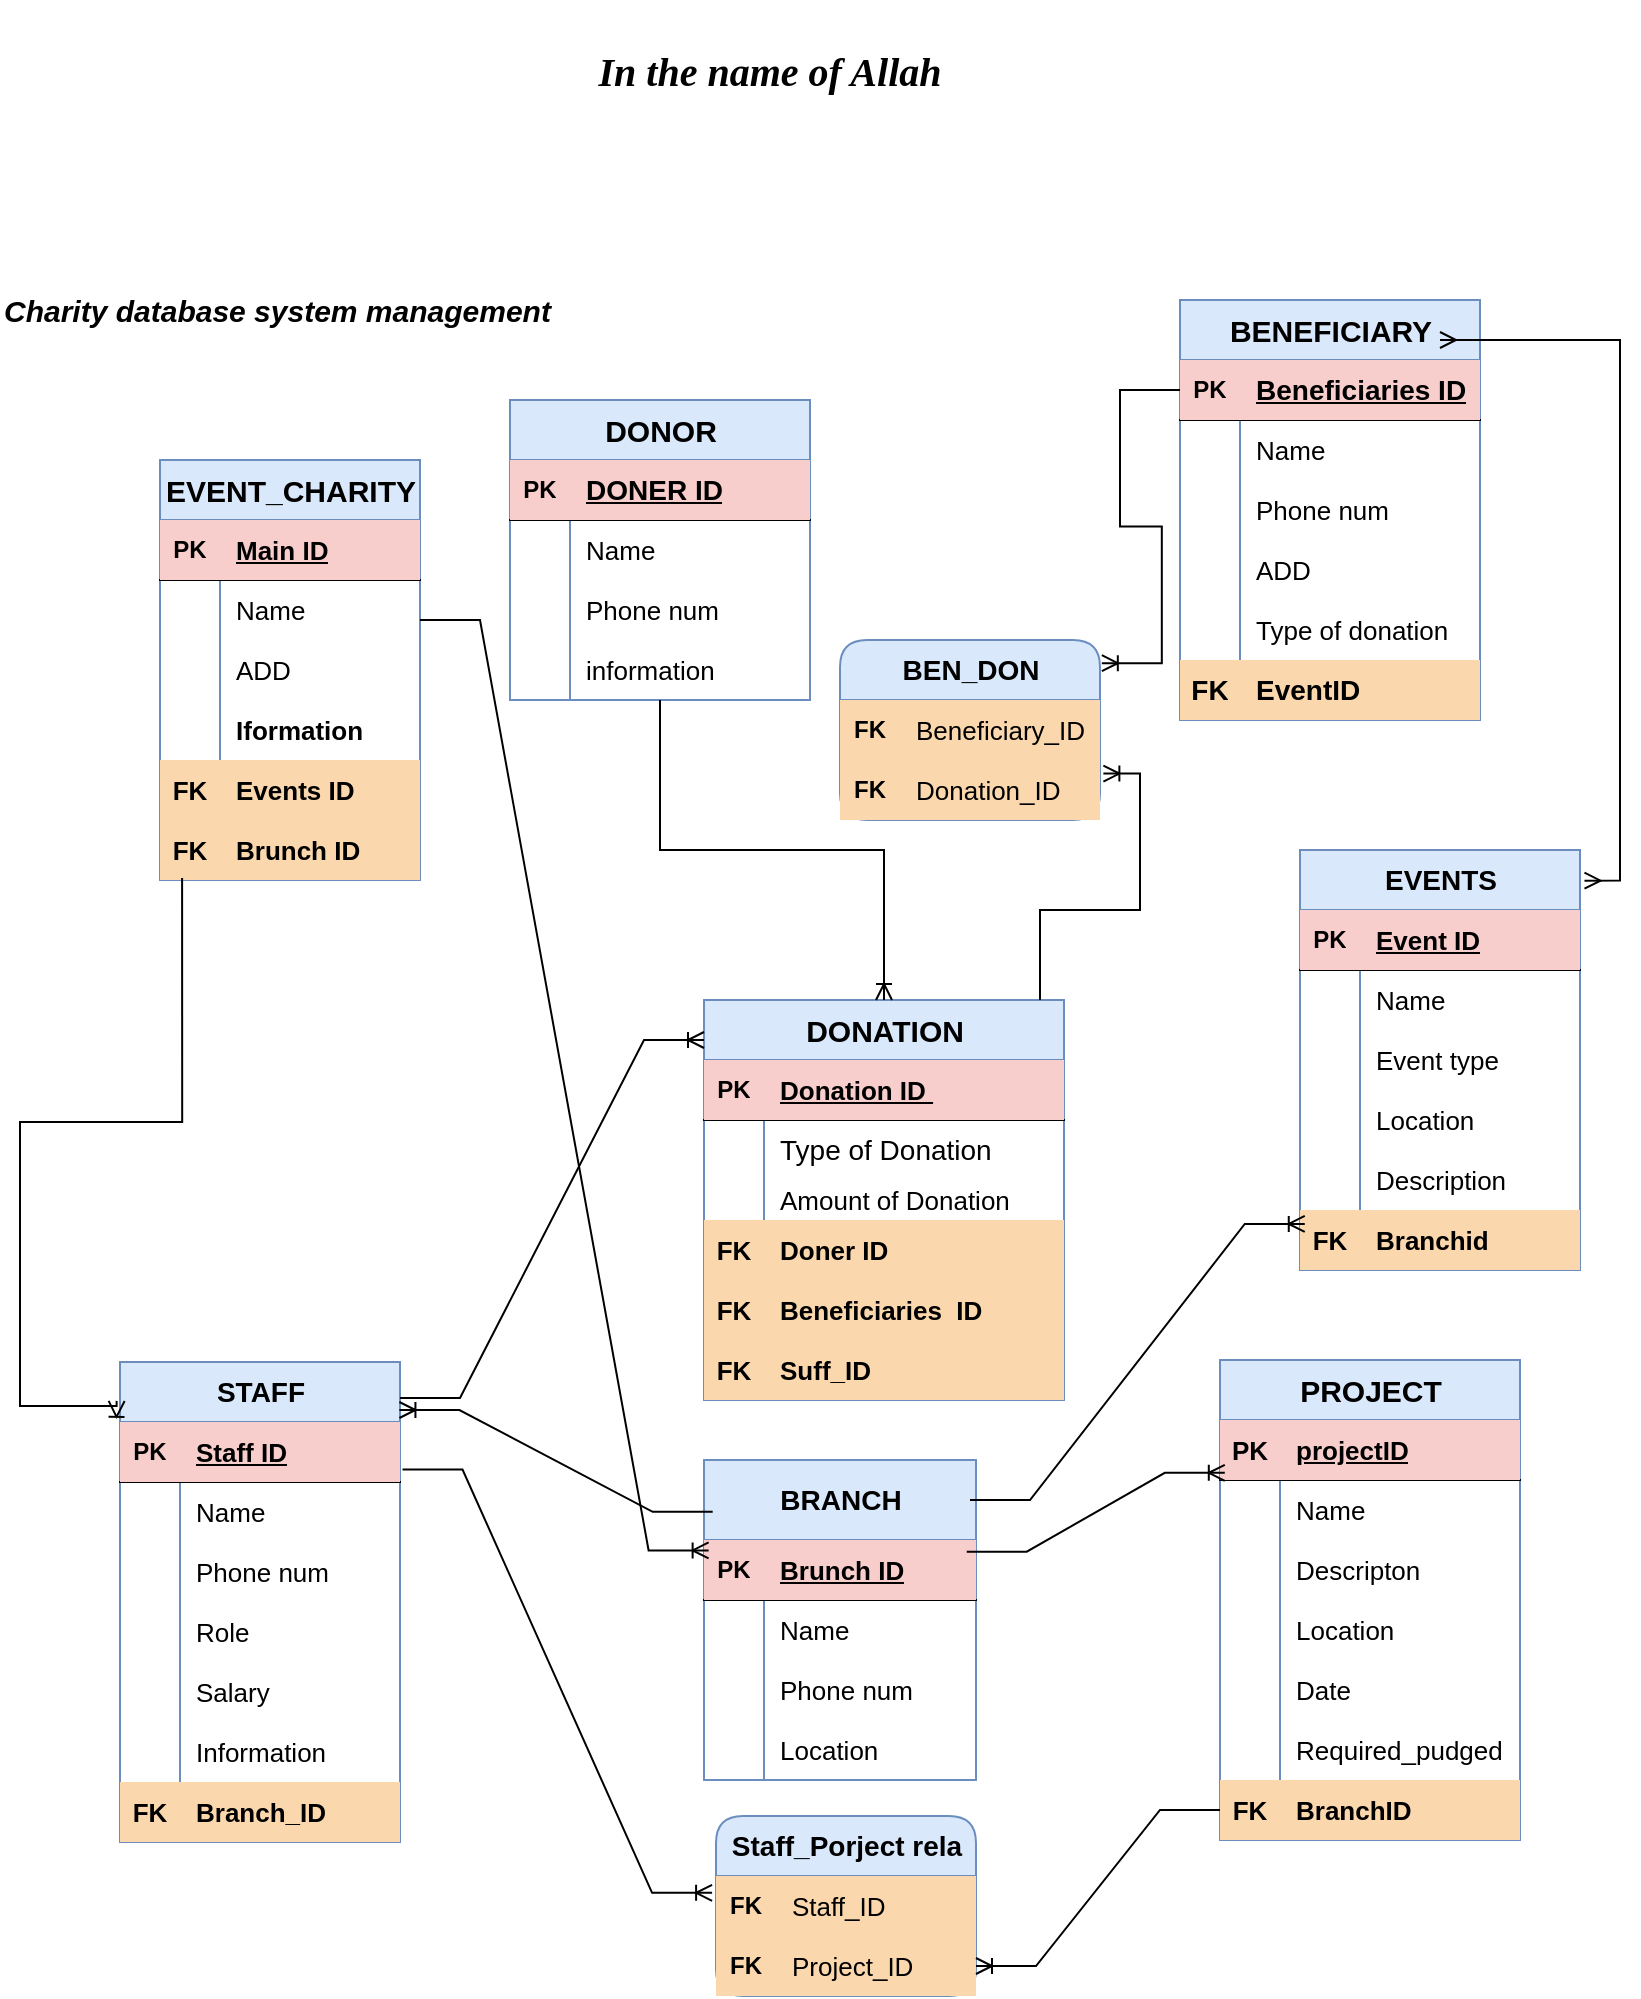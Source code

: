 <mxfile version="26.2.15">
  <diagram name="Page-1" id="GSoCslMuMNpXNm6lApfW">
    <mxGraphModel dx="1163" dy="716" grid="1" gridSize="10" guides="1" tooltips="1" connect="1" arrows="1" fold="1" page="1" pageScale="1" pageWidth="850" pageHeight="1100" background="#ffffff" math="0" shadow="0">
      <root>
        <mxCell id="0" />
        <mxCell id="1" parent="0" />
        <mxCell id="af_rRH1_7Sskszwp3lq7-14" value="&lt;span style=&quot;font-size: 15px;&quot;&gt;EVENT_CHARITY&lt;/span&gt;" style="shape=table;startSize=30;container=1;collapsible=1;childLayout=tableLayout;fixedRows=1;rowLines=0;fontStyle=1;align=center;resizeLast=1;html=1;fillColor=#dae8fc;strokeColor=#6c8ebf;" parent="1" vertex="1">
          <mxGeometry x="100" y="250" width="130" height="210" as="geometry" />
        </mxCell>
        <mxCell id="af_rRH1_7Sskszwp3lq7-15" value="" style="shape=tableRow;horizontal=0;startSize=0;swimlaneHead=0;swimlaneBody=0;fillColor=none;collapsible=0;dropTarget=0;points=[[0,0.5],[1,0.5]];portConstraint=eastwest;top=0;left=0;right=0;bottom=1;" parent="af_rRH1_7Sskszwp3lq7-14" vertex="1">
          <mxGeometry y="30" width="130" height="30" as="geometry" />
        </mxCell>
        <mxCell id="af_rRH1_7Sskszwp3lq7-16" value="PK" style="shape=partialRectangle;connectable=0;fillColor=#f8cecc;top=0;left=0;bottom=0;right=0;fontStyle=1;overflow=hidden;whiteSpace=wrap;html=1;strokeColor=#b85450;" parent="af_rRH1_7Sskszwp3lq7-15" vertex="1">
          <mxGeometry width="30" height="30" as="geometry">
            <mxRectangle width="30" height="30" as="alternateBounds" />
          </mxGeometry>
        </mxCell>
        <mxCell id="af_rRH1_7Sskszwp3lq7-17" value="&lt;font style=&quot;font-size: 13px;&quot;&gt;Main ID&lt;/font&gt;" style="shape=partialRectangle;connectable=0;fillColor=#f8cecc;top=0;left=0;bottom=0;right=0;align=left;spacingLeft=6;fontStyle=5;overflow=hidden;whiteSpace=wrap;html=1;strokeColor=#b85450;" parent="af_rRH1_7Sskszwp3lq7-15" vertex="1">
          <mxGeometry x="30" width="100" height="30" as="geometry">
            <mxRectangle width="100" height="30" as="alternateBounds" />
          </mxGeometry>
        </mxCell>
        <mxCell id="af_rRH1_7Sskszwp3lq7-18" value="" style="shape=tableRow;horizontal=0;startSize=0;swimlaneHead=0;swimlaneBody=0;fillColor=none;collapsible=0;dropTarget=0;points=[[0,0.5],[1,0.5]];portConstraint=eastwest;top=0;left=0;right=0;bottom=0;" parent="af_rRH1_7Sskszwp3lq7-14" vertex="1">
          <mxGeometry y="60" width="130" height="30" as="geometry" />
        </mxCell>
        <mxCell id="af_rRH1_7Sskszwp3lq7-19" value="" style="shape=partialRectangle;connectable=0;fillColor=none;top=0;left=0;bottom=0;right=0;editable=1;overflow=hidden;whiteSpace=wrap;html=1;" parent="af_rRH1_7Sskszwp3lq7-18" vertex="1">
          <mxGeometry width="30" height="30" as="geometry">
            <mxRectangle width="30" height="30" as="alternateBounds" />
          </mxGeometry>
        </mxCell>
        <mxCell id="af_rRH1_7Sskszwp3lq7-20" value="&lt;font style=&quot;font-size: 13px;&quot;&gt;Name&lt;/font&gt;" style="shape=partialRectangle;connectable=0;fillColor=none;top=0;left=0;bottom=0;right=0;align=left;spacingLeft=6;overflow=hidden;whiteSpace=wrap;html=1;" parent="af_rRH1_7Sskszwp3lq7-18" vertex="1">
          <mxGeometry x="30" width="100" height="30" as="geometry">
            <mxRectangle width="100" height="30" as="alternateBounds" />
          </mxGeometry>
        </mxCell>
        <mxCell id="af_rRH1_7Sskszwp3lq7-21" value="" style="shape=tableRow;horizontal=0;startSize=0;swimlaneHead=0;swimlaneBody=0;fillColor=none;collapsible=0;dropTarget=0;points=[[0,0.5],[1,0.5]];portConstraint=eastwest;top=0;left=0;right=0;bottom=0;" parent="af_rRH1_7Sskszwp3lq7-14" vertex="1">
          <mxGeometry y="90" width="130" height="30" as="geometry" />
        </mxCell>
        <mxCell id="af_rRH1_7Sskszwp3lq7-22" value="" style="shape=partialRectangle;connectable=0;fillColor=none;top=0;left=0;bottom=0;right=0;editable=1;overflow=hidden;whiteSpace=wrap;html=1;" parent="af_rRH1_7Sskszwp3lq7-21" vertex="1">
          <mxGeometry width="30" height="30" as="geometry">
            <mxRectangle width="30" height="30" as="alternateBounds" />
          </mxGeometry>
        </mxCell>
        <mxCell id="af_rRH1_7Sskszwp3lq7-23" value="&lt;font style=&quot;font-size: 13px;&quot;&gt;ADD&lt;/font&gt;" style="shape=partialRectangle;connectable=0;fillColor=none;top=0;left=0;bottom=0;right=0;align=left;spacingLeft=6;overflow=hidden;whiteSpace=wrap;html=1;" parent="af_rRH1_7Sskszwp3lq7-21" vertex="1">
          <mxGeometry x="30" width="100" height="30" as="geometry">
            <mxRectangle width="100" height="30" as="alternateBounds" />
          </mxGeometry>
        </mxCell>
        <mxCell id="af_rRH1_7Sskszwp3lq7-24" value="" style="shape=tableRow;horizontal=0;startSize=0;swimlaneHead=0;swimlaneBody=0;fillColor=none;collapsible=0;dropTarget=0;points=[[0,0.5],[1,0.5]];portConstraint=eastwest;top=0;left=0;right=0;bottom=0;" parent="af_rRH1_7Sskszwp3lq7-14" vertex="1">
          <mxGeometry y="120" width="130" height="30" as="geometry" />
        </mxCell>
        <mxCell id="af_rRH1_7Sskszwp3lq7-25" value="" style="shape=partialRectangle;connectable=0;fillColor=none;top=0;left=0;bottom=0;right=0;editable=1;overflow=hidden;whiteSpace=wrap;html=1;" parent="af_rRH1_7Sskszwp3lq7-24" vertex="1">
          <mxGeometry width="30" height="30" as="geometry">
            <mxRectangle width="30" height="30" as="alternateBounds" />
          </mxGeometry>
        </mxCell>
        <mxCell id="af_rRH1_7Sskszwp3lq7-26" value="&lt;span style=&quot;font-size: 13px;&quot;&gt;&lt;b&gt;Iformation&lt;/b&gt;&lt;/span&gt;" style="shape=partialRectangle;connectable=0;fillColor=none;top=0;left=0;bottom=0;right=0;align=left;spacingLeft=6;overflow=hidden;whiteSpace=wrap;html=1;" parent="af_rRH1_7Sskszwp3lq7-24" vertex="1">
          <mxGeometry x="30" width="100" height="30" as="geometry">
            <mxRectangle width="100" height="30" as="alternateBounds" />
          </mxGeometry>
        </mxCell>
        <mxCell id="af_rRH1_7Sskszwp3lq7-27" value="" style="shape=tableRow;horizontal=0;startSize=0;swimlaneHead=0;swimlaneBody=0;fillColor=none;collapsible=0;dropTarget=0;points=[[0,0.5],[1,0.5]];portConstraint=eastwest;top=0;left=0;right=0;bottom=0;" parent="af_rRH1_7Sskszwp3lq7-14" vertex="1">
          <mxGeometry y="150" width="130" height="30" as="geometry" />
        </mxCell>
        <mxCell id="af_rRH1_7Sskszwp3lq7-28" value="&lt;b&gt;&lt;font style=&quot;font-size: 13px;&quot;&gt;FK&lt;/font&gt;&lt;/b&gt;" style="shape=partialRectangle;connectable=0;fillColor=#fad7ac;top=0;left=0;bottom=0;right=0;editable=1;overflow=hidden;whiteSpace=wrap;html=1;strokeColor=#b46504;" parent="af_rRH1_7Sskszwp3lq7-27" vertex="1">
          <mxGeometry width="30" height="30" as="geometry">
            <mxRectangle width="30" height="30" as="alternateBounds" />
          </mxGeometry>
        </mxCell>
        <mxCell id="af_rRH1_7Sskszwp3lq7-29" value="&lt;font style=&quot;font-size: 13px;&quot;&gt;&lt;b&gt;Events ID&lt;/b&gt;&lt;/font&gt;" style="shape=partialRectangle;connectable=0;fillColor=#fad7ac;top=0;left=0;bottom=0;right=0;align=left;spacingLeft=6;overflow=hidden;whiteSpace=wrap;html=1;strokeColor=#b46504;" parent="af_rRH1_7Sskszwp3lq7-27" vertex="1">
          <mxGeometry x="30" width="100" height="30" as="geometry">
            <mxRectangle width="100" height="30" as="alternateBounds" />
          </mxGeometry>
        </mxCell>
        <mxCell id="af_rRH1_7Sskszwp3lq7-30" value="" style="shape=tableRow;horizontal=0;startSize=0;swimlaneHead=0;swimlaneBody=0;fillColor=none;collapsible=0;dropTarget=0;points=[[0,0.5],[1,0.5]];portConstraint=eastwest;top=0;left=0;right=0;bottom=0;" parent="af_rRH1_7Sskszwp3lq7-14" vertex="1">
          <mxGeometry y="180" width="130" height="30" as="geometry" />
        </mxCell>
        <mxCell id="af_rRH1_7Sskszwp3lq7-31" value="&lt;b&gt;&lt;font style=&quot;font-size: 13px;&quot;&gt;FK&lt;/font&gt;&lt;/b&gt;" style="shape=partialRectangle;connectable=0;fillColor=#fad7ac;top=0;left=0;bottom=0;right=0;editable=1;overflow=hidden;whiteSpace=wrap;html=1;strokeColor=#b46504;" parent="af_rRH1_7Sskszwp3lq7-30" vertex="1">
          <mxGeometry width="30" height="30" as="geometry">
            <mxRectangle width="30" height="30" as="alternateBounds" />
          </mxGeometry>
        </mxCell>
        <mxCell id="af_rRH1_7Sskszwp3lq7-32" value="&lt;b&gt;&lt;font style=&quot;font-size: 13px;&quot;&gt;Brunch ID&lt;/font&gt;&lt;/b&gt;" style="shape=partialRectangle;connectable=0;fillColor=#fad7ac;top=0;left=0;bottom=0;right=0;align=left;spacingLeft=6;overflow=hidden;whiteSpace=wrap;html=1;strokeColor=#b46504;" parent="af_rRH1_7Sskszwp3lq7-30" vertex="1">
          <mxGeometry x="30" width="100" height="30" as="geometry">
            <mxRectangle width="100" height="30" as="alternateBounds" />
          </mxGeometry>
        </mxCell>
        <mxCell id="af_rRH1_7Sskszwp3lq7-33" value="&lt;font style=&quot;font-size: 15px;&quot;&gt;DONOR&lt;/font&gt;" style="shape=table;startSize=30;container=1;collapsible=1;childLayout=tableLayout;fixedRows=1;rowLines=0;fontStyle=1;align=center;resizeLast=1;html=1;fillColor=#dae8fc;strokeColor=#6c8ebf;" parent="1" vertex="1">
          <mxGeometry x="275" y="220" width="150" height="150" as="geometry" />
        </mxCell>
        <mxCell id="af_rRH1_7Sskszwp3lq7-34" value="" style="shape=tableRow;horizontal=0;startSize=0;swimlaneHead=0;swimlaneBody=0;fillColor=none;collapsible=0;dropTarget=0;points=[[0,0.5],[1,0.5]];portConstraint=eastwest;top=0;left=0;right=0;bottom=1;" parent="af_rRH1_7Sskszwp3lq7-33" vertex="1">
          <mxGeometry y="30" width="150" height="30" as="geometry" />
        </mxCell>
        <mxCell id="af_rRH1_7Sskszwp3lq7-35" value="PK" style="shape=partialRectangle;connectable=0;fillColor=#f8cecc;top=0;left=0;bottom=0;right=0;fontStyle=1;overflow=hidden;whiteSpace=wrap;html=1;strokeColor=#b85450;" parent="af_rRH1_7Sskszwp3lq7-34" vertex="1">
          <mxGeometry width="30" height="30" as="geometry">
            <mxRectangle width="30" height="30" as="alternateBounds" />
          </mxGeometry>
        </mxCell>
        <mxCell id="af_rRH1_7Sskszwp3lq7-36" value="&lt;font style=&quot;font-size: 14px;&quot;&gt;DONER ID&lt;/font&gt;" style="shape=partialRectangle;connectable=0;fillColor=#f8cecc;top=0;left=0;bottom=0;right=0;align=left;spacingLeft=6;fontStyle=5;overflow=hidden;whiteSpace=wrap;html=1;strokeColor=#b85450;" parent="af_rRH1_7Sskszwp3lq7-34" vertex="1">
          <mxGeometry x="30" width="120" height="30" as="geometry">
            <mxRectangle width="120" height="30" as="alternateBounds" />
          </mxGeometry>
        </mxCell>
        <mxCell id="af_rRH1_7Sskszwp3lq7-37" value="" style="shape=tableRow;horizontal=0;startSize=0;swimlaneHead=0;swimlaneBody=0;fillColor=none;collapsible=0;dropTarget=0;points=[[0,0.5],[1,0.5]];portConstraint=eastwest;top=0;left=0;right=0;bottom=0;" parent="af_rRH1_7Sskszwp3lq7-33" vertex="1">
          <mxGeometry y="60" width="150" height="30" as="geometry" />
        </mxCell>
        <mxCell id="af_rRH1_7Sskszwp3lq7-38" value="" style="shape=partialRectangle;connectable=0;fillColor=none;top=0;left=0;bottom=0;right=0;editable=1;overflow=hidden;whiteSpace=wrap;html=1;" parent="af_rRH1_7Sskszwp3lq7-37" vertex="1">
          <mxGeometry width="30" height="30" as="geometry">
            <mxRectangle width="30" height="30" as="alternateBounds" />
          </mxGeometry>
        </mxCell>
        <mxCell id="af_rRH1_7Sskszwp3lq7-39" value="&lt;font style=&quot;font-size: 13px;&quot;&gt;Name&amp;nbsp;&lt;/font&gt;" style="shape=partialRectangle;connectable=0;fillColor=none;top=0;left=0;bottom=0;right=0;align=left;spacingLeft=6;overflow=hidden;whiteSpace=wrap;html=1;" parent="af_rRH1_7Sskszwp3lq7-37" vertex="1">
          <mxGeometry x="30" width="120" height="30" as="geometry">
            <mxRectangle width="120" height="30" as="alternateBounds" />
          </mxGeometry>
        </mxCell>
        <mxCell id="af_rRH1_7Sskszwp3lq7-40" value="" style="shape=tableRow;horizontal=0;startSize=0;swimlaneHead=0;swimlaneBody=0;fillColor=none;collapsible=0;dropTarget=0;points=[[0,0.5],[1,0.5]];portConstraint=eastwest;top=0;left=0;right=0;bottom=0;" parent="af_rRH1_7Sskszwp3lq7-33" vertex="1">
          <mxGeometry y="90" width="150" height="30" as="geometry" />
        </mxCell>
        <mxCell id="af_rRH1_7Sskszwp3lq7-41" value="" style="shape=partialRectangle;connectable=0;fillColor=none;top=0;left=0;bottom=0;right=0;editable=1;overflow=hidden;whiteSpace=wrap;html=1;" parent="af_rRH1_7Sskszwp3lq7-40" vertex="1">
          <mxGeometry width="30" height="30" as="geometry">
            <mxRectangle width="30" height="30" as="alternateBounds" />
          </mxGeometry>
        </mxCell>
        <mxCell id="af_rRH1_7Sskszwp3lq7-42" value="&lt;font style=&quot;font-size: 13px;&quot;&gt;Phone num&lt;/font&gt;" style="shape=partialRectangle;connectable=0;fillColor=none;top=0;left=0;bottom=0;right=0;align=left;spacingLeft=6;overflow=hidden;whiteSpace=wrap;html=1;" parent="af_rRH1_7Sskszwp3lq7-40" vertex="1">
          <mxGeometry x="30" width="120" height="30" as="geometry">
            <mxRectangle width="120" height="30" as="alternateBounds" />
          </mxGeometry>
        </mxCell>
        <mxCell id="af_rRH1_7Sskszwp3lq7-43" value="" style="shape=tableRow;horizontal=0;startSize=0;swimlaneHead=0;swimlaneBody=0;fillColor=none;collapsible=0;dropTarget=0;points=[[0,0.5],[1,0.5]];portConstraint=eastwest;top=0;left=0;right=0;bottom=0;" parent="af_rRH1_7Sskszwp3lq7-33" vertex="1">
          <mxGeometry y="120" width="150" height="30" as="geometry" />
        </mxCell>
        <mxCell id="af_rRH1_7Sskszwp3lq7-44" value="" style="shape=partialRectangle;connectable=0;fillColor=none;top=0;left=0;bottom=0;right=0;editable=1;overflow=hidden;whiteSpace=wrap;html=1;" parent="af_rRH1_7Sskszwp3lq7-43" vertex="1">
          <mxGeometry width="30" height="30" as="geometry">
            <mxRectangle width="30" height="30" as="alternateBounds" />
          </mxGeometry>
        </mxCell>
        <mxCell id="af_rRH1_7Sskszwp3lq7-45" value="&lt;font style=&quot;font-size: 13px;&quot;&gt;information&lt;/font&gt;" style="shape=partialRectangle;connectable=0;fillColor=none;top=0;left=0;bottom=0;right=0;align=left;spacingLeft=6;overflow=hidden;whiteSpace=wrap;html=1;" parent="af_rRH1_7Sskszwp3lq7-43" vertex="1">
          <mxGeometry x="30" width="120" height="30" as="geometry">
            <mxRectangle width="120" height="30" as="alternateBounds" />
          </mxGeometry>
        </mxCell>
        <mxCell id="af_rRH1_7Sskszwp3lq7-46" value="&lt;font style=&quot;font-size: 14px;&quot;&gt;STAFF&lt;/font&gt;" style="shape=table;startSize=30;container=1;collapsible=1;childLayout=tableLayout;fixedRows=1;rowLines=0;fontStyle=1;align=center;resizeLast=1;html=1;fillColor=#dae8fc;strokeColor=#6c8ebf;" parent="1" vertex="1">
          <mxGeometry x="80" y="701" width="140" height="240" as="geometry" />
        </mxCell>
        <mxCell id="af_rRH1_7Sskszwp3lq7-47" value="" style="shape=tableRow;horizontal=0;startSize=0;swimlaneHead=0;swimlaneBody=0;fillColor=none;collapsible=0;dropTarget=0;points=[[0,0.5],[1,0.5]];portConstraint=eastwest;top=0;left=0;right=0;bottom=1;" parent="af_rRH1_7Sskszwp3lq7-46" vertex="1">
          <mxGeometry y="30" width="140" height="30" as="geometry" />
        </mxCell>
        <mxCell id="af_rRH1_7Sskszwp3lq7-48" value="PK" style="shape=partialRectangle;connectable=0;fillColor=#f8cecc;top=0;left=0;bottom=0;right=0;fontStyle=1;overflow=hidden;whiteSpace=wrap;html=1;strokeColor=#b85450;" parent="af_rRH1_7Sskszwp3lq7-47" vertex="1">
          <mxGeometry width="30" height="30" as="geometry">
            <mxRectangle width="30" height="30" as="alternateBounds" />
          </mxGeometry>
        </mxCell>
        <mxCell id="af_rRH1_7Sskszwp3lq7-49" value="&lt;font style=&quot;font-size: 13px;&quot;&gt;Staff ID&lt;/font&gt;" style="shape=partialRectangle;connectable=0;fillColor=#f8cecc;top=0;left=0;bottom=0;right=0;align=left;spacingLeft=6;fontStyle=5;overflow=hidden;whiteSpace=wrap;html=1;strokeColor=#b85450;" parent="af_rRH1_7Sskszwp3lq7-47" vertex="1">
          <mxGeometry x="30" width="110" height="30" as="geometry">
            <mxRectangle width="110" height="30" as="alternateBounds" />
          </mxGeometry>
        </mxCell>
        <mxCell id="af_rRH1_7Sskszwp3lq7-50" value="" style="shape=tableRow;horizontal=0;startSize=0;swimlaneHead=0;swimlaneBody=0;fillColor=none;collapsible=0;dropTarget=0;points=[[0,0.5],[1,0.5]];portConstraint=eastwest;top=0;left=0;right=0;bottom=0;" parent="af_rRH1_7Sskszwp3lq7-46" vertex="1">
          <mxGeometry y="60" width="140" height="30" as="geometry" />
        </mxCell>
        <mxCell id="af_rRH1_7Sskszwp3lq7-51" value="" style="shape=partialRectangle;connectable=0;fillColor=none;top=0;left=0;bottom=0;right=0;editable=1;overflow=hidden;whiteSpace=wrap;html=1;" parent="af_rRH1_7Sskszwp3lq7-50" vertex="1">
          <mxGeometry width="30" height="30" as="geometry">
            <mxRectangle width="30" height="30" as="alternateBounds" />
          </mxGeometry>
        </mxCell>
        <mxCell id="af_rRH1_7Sskszwp3lq7-52" value="&lt;font style=&quot;font-size: 13px;&quot;&gt;Name&lt;span style=&quot;white-space: pre;&quot;&gt;&#x9;&lt;/span&gt;&lt;span style=&quot;white-space: pre;&quot;&gt;&#x9;&lt;/span&gt;&lt;/font&gt;" style="shape=partialRectangle;connectable=0;fillColor=none;top=0;left=0;bottom=0;right=0;align=left;spacingLeft=6;overflow=hidden;whiteSpace=wrap;html=1;" parent="af_rRH1_7Sskszwp3lq7-50" vertex="1">
          <mxGeometry x="30" width="110" height="30" as="geometry">
            <mxRectangle width="110" height="30" as="alternateBounds" />
          </mxGeometry>
        </mxCell>
        <mxCell id="Ak3IiPPaN088hp9t2bBl-4" value="" style="shape=tableRow;horizontal=0;startSize=0;swimlaneHead=0;swimlaneBody=0;fillColor=none;collapsible=0;dropTarget=0;points=[[0,0.5],[1,0.5]];portConstraint=eastwest;top=0;left=0;right=0;bottom=0;" parent="af_rRH1_7Sskszwp3lq7-46" vertex="1">
          <mxGeometry y="90" width="140" height="30" as="geometry" />
        </mxCell>
        <mxCell id="Ak3IiPPaN088hp9t2bBl-5" value="" style="shape=partialRectangle;connectable=0;fillColor=none;top=0;left=0;bottom=0;right=0;editable=1;overflow=hidden;whiteSpace=wrap;html=1;" parent="Ak3IiPPaN088hp9t2bBl-4" vertex="1">
          <mxGeometry width="30" height="30" as="geometry">
            <mxRectangle width="30" height="30" as="alternateBounds" />
          </mxGeometry>
        </mxCell>
        <mxCell id="Ak3IiPPaN088hp9t2bBl-6" value="&lt;font style=&quot;font-size: 13px;&quot;&gt;Phone num&lt;/font&gt;" style="shape=partialRectangle;connectable=0;fillColor=none;top=0;left=0;bottom=0;right=0;align=left;spacingLeft=6;overflow=hidden;whiteSpace=wrap;html=1;" parent="Ak3IiPPaN088hp9t2bBl-4" vertex="1">
          <mxGeometry x="30" width="110" height="30" as="geometry">
            <mxRectangle width="110" height="30" as="alternateBounds" />
          </mxGeometry>
        </mxCell>
        <mxCell id="af_rRH1_7Sskszwp3lq7-53" value="" style="shape=tableRow;horizontal=0;startSize=0;swimlaneHead=0;swimlaneBody=0;fillColor=none;collapsible=0;dropTarget=0;points=[[0,0.5],[1,0.5]];portConstraint=eastwest;top=0;left=0;right=0;bottom=0;" parent="af_rRH1_7Sskszwp3lq7-46" vertex="1">
          <mxGeometry y="120" width="140" height="30" as="geometry" />
        </mxCell>
        <mxCell id="af_rRH1_7Sskszwp3lq7-54" value="" style="shape=partialRectangle;connectable=0;fillColor=none;top=0;left=0;bottom=0;right=0;editable=1;overflow=hidden;whiteSpace=wrap;html=1;" parent="af_rRH1_7Sskszwp3lq7-53" vertex="1">
          <mxGeometry width="30" height="30" as="geometry">
            <mxRectangle width="30" height="30" as="alternateBounds" />
          </mxGeometry>
        </mxCell>
        <mxCell id="af_rRH1_7Sskszwp3lq7-55" value="&lt;span style=&quot;font-size: 13px;&quot;&gt;Role&lt;/span&gt;" style="shape=partialRectangle;connectable=0;fillColor=none;top=0;left=0;bottom=0;right=0;align=left;spacingLeft=6;overflow=hidden;whiteSpace=wrap;html=1;" parent="af_rRH1_7Sskszwp3lq7-53" vertex="1">
          <mxGeometry x="30" width="110" height="30" as="geometry">
            <mxRectangle width="110" height="30" as="alternateBounds" />
          </mxGeometry>
        </mxCell>
        <mxCell id="af_rRH1_7Sskszwp3lq7-56" value="" style="shape=tableRow;horizontal=0;startSize=0;swimlaneHead=0;swimlaneBody=0;fillColor=none;collapsible=0;dropTarget=0;points=[[0,0.5],[1,0.5]];portConstraint=eastwest;top=0;left=0;right=0;bottom=0;" parent="af_rRH1_7Sskszwp3lq7-46" vertex="1">
          <mxGeometry y="150" width="140" height="30" as="geometry" />
        </mxCell>
        <mxCell id="af_rRH1_7Sskszwp3lq7-57" value="" style="shape=partialRectangle;connectable=0;fillColor=none;top=0;left=0;bottom=0;right=0;editable=1;overflow=hidden;whiteSpace=wrap;html=1;" parent="af_rRH1_7Sskszwp3lq7-56" vertex="1">
          <mxGeometry width="30" height="30" as="geometry">
            <mxRectangle width="30" height="30" as="alternateBounds" />
          </mxGeometry>
        </mxCell>
        <mxCell id="af_rRH1_7Sskszwp3lq7-58" value="&lt;font style=&quot;font-size: 13px;&quot;&gt;Salary&lt;/font&gt;" style="shape=partialRectangle;connectable=0;fillColor=none;top=0;left=0;bottom=0;right=0;align=left;spacingLeft=6;overflow=hidden;whiteSpace=wrap;html=1;" parent="af_rRH1_7Sskszwp3lq7-56" vertex="1">
          <mxGeometry x="30" width="110" height="30" as="geometry">
            <mxRectangle width="110" height="30" as="alternateBounds" />
          </mxGeometry>
        </mxCell>
        <mxCell id="af_rRH1_7Sskszwp3lq7-72" value="" style="shape=tableRow;horizontal=0;startSize=0;swimlaneHead=0;swimlaneBody=0;fillColor=none;collapsible=0;dropTarget=0;points=[[0,0.5],[1,0.5]];portConstraint=eastwest;top=0;left=0;right=0;bottom=0;" parent="af_rRH1_7Sskszwp3lq7-46" vertex="1">
          <mxGeometry y="180" width="140" height="30" as="geometry" />
        </mxCell>
        <mxCell id="af_rRH1_7Sskszwp3lq7-73" value="" style="shape=partialRectangle;connectable=0;fillColor=none;top=0;left=0;bottom=0;right=0;editable=1;overflow=hidden;whiteSpace=wrap;html=1;" parent="af_rRH1_7Sskszwp3lq7-72" vertex="1">
          <mxGeometry width="30" height="30" as="geometry">
            <mxRectangle width="30" height="30" as="alternateBounds" />
          </mxGeometry>
        </mxCell>
        <mxCell id="af_rRH1_7Sskszwp3lq7-74" value="&lt;font style=&quot;font-size: 13px;&quot;&gt;Information&lt;/font&gt;" style="shape=partialRectangle;connectable=0;fillColor=none;top=0;left=0;bottom=0;right=0;align=left;spacingLeft=6;overflow=hidden;whiteSpace=wrap;html=1;" parent="af_rRH1_7Sskszwp3lq7-72" vertex="1">
          <mxGeometry x="30" width="110" height="30" as="geometry">
            <mxRectangle width="110" height="30" as="alternateBounds" />
          </mxGeometry>
        </mxCell>
        <mxCell id="J2LwtX1DBDof_LrV4NjT-51" value="" style="shape=tableRow;horizontal=0;startSize=0;swimlaneHead=0;swimlaneBody=0;fillColor=none;collapsible=0;dropTarget=0;points=[[0,0.5],[1,0.5]];portConstraint=eastwest;top=0;left=0;right=0;bottom=0;" parent="af_rRH1_7Sskszwp3lq7-46" vertex="1">
          <mxGeometry y="210" width="140" height="30" as="geometry" />
        </mxCell>
        <mxCell id="J2LwtX1DBDof_LrV4NjT-52" value="&lt;font style=&quot;font-size: 13px;&quot;&gt;&lt;b&gt;FK&lt;/b&gt;&lt;/font&gt;" style="shape=partialRectangle;connectable=0;fillColor=#fad7ac;top=0;left=0;bottom=0;right=0;editable=1;overflow=hidden;whiteSpace=wrap;html=1;strokeColor=#b46504;" parent="J2LwtX1DBDof_LrV4NjT-51" vertex="1">
          <mxGeometry width="30" height="30" as="geometry">
            <mxRectangle width="30" height="30" as="alternateBounds" />
          </mxGeometry>
        </mxCell>
        <mxCell id="J2LwtX1DBDof_LrV4NjT-53" value="&lt;font style=&quot;font-size: 13px;&quot;&gt;&lt;b&gt;Branch_ID&lt;/b&gt;&lt;/font&gt;" style="shape=partialRectangle;connectable=0;fillColor=#fad7ac;top=0;left=0;bottom=0;right=0;align=left;spacingLeft=6;overflow=hidden;whiteSpace=wrap;html=1;strokeColor=#b46504;" parent="J2LwtX1DBDof_LrV4NjT-51" vertex="1">
          <mxGeometry x="30" width="110" height="30" as="geometry">
            <mxRectangle width="110" height="30" as="alternateBounds" />
          </mxGeometry>
        </mxCell>
        <mxCell id="af_rRH1_7Sskszwp3lq7-59" value="&lt;font style=&quot;font-size: 15px;&quot;&gt;DONATION&lt;/font&gt;" style="shape=table;startSize=30;container=1;collapsible=1;childLayout=tableLayout;fixedRows=1;rowLines=0;fontStyle=1;align=center;resizeLast=1;html=1;fillColor=#dae8fc;strokeColor=#6c8ebf;" parent="1" vertex="1">
          <mxGeometry x="372" y="520" width="180" height="200" as="geometry" />
        </mxCell>
        <mxCell id="af_rRH1_7Sskszwp3lq7-60" value="" style="shape=tableRow;horizontal=0;startSize=0;swimlaneHead=0;swimlaneBody=0;fillColor=none;collapsible=0;dropTarget=0;points=[[0,0.5],[1,0.5]];portConstraint=eastwest;top=0;left=0;right=0;bottom=1;" parent="af_rRH1_7Sskszwp3lq7-59" vertex="1">
          <mxGeometry y="30" width="180" height="30" as="geometry" />
        </mxCell>
        <mxCell id="af_rRH1_7Sskszwp3lq7-61" value="PK" style="shape=partialRectangle;connectable=0;fillColor=#f8cecc;top=0;left=0;bottom=0;right=0;fontStyle=1;overflow=hidden;whiteSpace=wrap;html=1;strokeColor=#b85450;" parent="af_rRH1_7Sskszwp3lq7-60" vertex="1">
          <mxGeometry width="30" height="30" as="geometry">
            <mxRectangle width="30" height="30" as="alternateBounds" />
          </mxGeometry>
        </mxCell>
        <mxCell id="af_rRH1_7Sskszwp3lq7-62" value="&lt;font style=&quot;font-size: 13px;&quot;&gt;Donation ID&amp;nbsp;&lt;/font&gt;" style="shape=partialRectangle;connectable=0;fillColor=#f8cecc;top=0;left=0;bottom=0;right=0;align=left;spacingLeft=6;fontStyle=5;overflow=hidden;whiteSpace=wrap;html=1;strokeColor=#b85450;" parent="af_rRH1_7Sskszwp3lq7-60" vertex="1">
          <mxGeometry x="30" width="150" height="30" as="geometry">
            <mxRectangle width="150" height="30" as="alternateBounds" />
          </mxGeometry>
        </mxCell>
        <mxCell id="af_rRH1_7Sskszwp3lq7-63" value="" style="shape=tableRow;horizontal=0;startSize=0;swimlaneHead=0;swimlaneBody=0;fillColor=none;collapsible=0;dropTarget=0;points=[[0,0.5],[1,0.5]];portConstraint=eastwest;top=0;left=0;right=0;bottom=0;" parent="af_rRH1_7Sskszwp3lq7-59" vertex="1">
          <mxGeometry y="60" width="180" height="30" as="geometry" />
        </mxCell>
        <mxCell id="af_rRH1_7Sskszwp3lq7-64" value="" style="shape=partialRectangle;connectable=0;fillColor=none;top=0;left=0;bottom=0;right=0;editable=1;overflow=hidden;whiteSpace=wrap;html=1;" parent="af_rRH1_7Sskszwp3lq7-63" vertex="1">
          <mxGeometry width="30" height="30" as="geometry">
            <mxRectangle width="30" height="30" as="alternateBounds" />
          </mxGeometry>
        </mxCell>
        <mxCell id="af_rRH1_7Sskszwp3lq7-65" value="&lt;font style=&quot;font-size: 14px;&quot;&gt;Type of Donation&lt;/font&gt;" style="shape=partialRectangle;connectable=0;fillColor=none;top=0;left=0;bottom=0;right=0;align=left;spacingLeft=6;overflow=hidden;whiteSpace=wrap;html=1;" parent="af_rRH1_7Sskszwp3lq7-63" vertex="1">
          <mxGeometry x="30" width="150" height="30" as="geometry">
            <mxRectangle width="150" height="30" as="alternateBounds" />
          </mxGeometry>
        </mxCell>
        <mxCell id="af_rRH1_7Sskszwp3lq7-66" value="" style="shape=tableRow;horizontal=0;startSize=0;swimlaneHead=0;swimlaneBody=0;fillColor=none;collapsible=0;dropTarget=0;points=[[0,0.5],[1,0.5]];portConstraint=eastwest;top=0;left=0;right=0;bottom=0;" parent="af_rRH1_7Sskszwp3lq7-59" vertex="1">
          <mxGeometry y="90" width="180" height="20" as="geometry" />
        </mxCell>
        <mxCell id="af_rRH1_7Sskszwp3lq7-67" value="" style="shape=partialRectangle;connectable=0;fillColor=none;top=0;left=0;bottom=0;right=0;editable=1;overflow=hidden;whiteSpace=wrap;html=1;" parent="af_rRH1_7Sskszwp3lq7-66" vertex="1">
          <mxGeometry width="30" height="20" as="geometry">
            <mxRectangle width="30" height="20" as="alternateBounds" />
          </mxGeometry>
        </mxCell>
        <mxCell id="af_rRH1_7Sskszwp3lq7-68" value="&lt;font style=&quot;font-size: 13px;&quot;&gt;Amount of Donation&lt;/font&gt;" style="shape=partialRectangle;connectable=0;fillColor=none;top=0;left=0;bottom=0;right=0;align=left;spacingLeft=6;overflow=hidden;whiteSpace=wrap;html=1;" parent="af_rRH1_7Sskszwp3lq7-66" vertex="1">
          <mxGeometry x="30" width="150" height="20" as="geometry">
            <mxRectangle width="150" height="20" as="alternateBounds" />
          </mxGeometry>
        </mxCell>
        <mxCell id="af_rRH1_7Sskszwp3lq7-69" value="" style="shape=tableRow;horizontal=0;startSize=0;swimlaneHead=0;swimlaneBody=0;fillColor=none;collapsible=0;dropTarget=0;points=[[0,0.5],[1,0.5]];portConstraint=eastwest;top=0;left=0;right=0;bottom=0;" parent="af_rRH1_7Sskszwp3lq7-59" vertex="1">
          <mxGeometry y="110" width="180" height="30" as="geometry" />
        </mxCell>
        <mxCell id="af_rRH1_7Sskszwp3lq7-70" value="&lt;b&gt;&lt;font style=&quot;font-size: 13px;&quot;&gt;FK&lt;/font&gt;&lt;/b&gt;" style="shape=partialRectangle;connectable=0;fillColor=#fad7ac;top=0;left=0;bottom=0;right=0;editable=1;overflow=hidden;whiteSpace=wrap;html=1;strokeColor=#b46504;" parent="af_rRH1_7Sskszwp3lq7-69" vertex="1">
          <mxGeometry width="30" height="30" as="geometry">
            <mxRectangle width="30" height="30" as="alternateBounds" />
          </mxGeometry>
        </mxCell>
        <mxCell id="af_rRH1_7Sskszwp3lq7-71" value="&lt;font style=&quot;font-size: 13px;&quot;&gt;&lt;b&gt;Doner ID&lt;/b&gt;&lt;/font&gt;" style="shape=partialRectangle;connectable=0;fillColor=#fad7ac;top=0;left=0;bottom=0;right=0;align=left;spacingLeft=6;overflow=hidden;whiteSpace=wrap;html=1;strokeColor=#b46504;" parent="af_rRH1_7Sskszwp3lq7-69" vertex="1">
          <mxGeometry x="30" width="150" height="30" as="geometry">
            <mxRectangle width="150" height="30" as="alternateBounds" />
          </mxGeometry>
        </mxCell>
        <mxCell id="af_rRH1_7Sskszwp3lq7-75" value="" style="shape=tableRow;horizontal=0;startSize=0;swimlaneHead=0;swimlaneBody=0;fillColor=none;collapsible=0;dropTarget=0;points=[[0,0.5],[1,0.5]];portConstraint=eastwest;top=0;left=0;right=0;bottom=0;" parent="af_rRH1_7Sskszwp3lq7-59" vertex="1">
          <mxGeometry y="140" width="180" height="30" as="geometry" />
        </mxCell>
        <mxCell id="af_rRH1_7Sskszwp3lq7-76" value="&lt;b&gt;&lt;font style=&quot;font-size: 13px;&quot;&gt;FK&lt;/font&gt;&lt;/b&gt;" style="shape=partialRectangle;connectable=0;fillColor=#fad7ac;top=0;left=0;bottom=0;right=0;editable=1;overflow=hidden;whiteSpace=wrap;html=1;strokeColor=#b46504;" parent="af_rRH1_7Sskszwp3lq7-75" vertex="1">
          <mxGeometry width="30" height="30" as="geometry">
            <mxRectangle width="30" height="30" as="alternateBounds" />
          </mxGeometry>
        </mxCell>
        <mxCell id="af_rRH1_7Sskszwp3lq7-77" value="&lt;b&gt;&lt;font style=&quot;font-size: 13px;&quot;&gt;Beneficiaries&amp;nbsp; ID&lt;/font&gt;&lt;/b&gt;" style="shape=partialRectangle;connectable=0;fillColor=#fad7ac;top=0;left=0;bottom=0;right=0;align=left;spacingLeft=6;overflow=hidden;whiteSpace=wrap;html=1;strokeColor=#b46504;" parent="af_rRH1_7Sskszwp3lq7-75" vertex="1">
          <mxGeometry x="30" width="150" height="30" as="geometry">
            <mxRectangle width="150" height="30" as="alternateBounds" />
          </mxGeometry>
        </mxCell>
        <mxCell id="J2LwtX1DBDof_LrV4NjT-44" value="" style="shape=tableRow;horizontal=0;startSize=0;swimlaneHead=0;swimlaneBody=0;fillColor=none;collapsible=0;dropTarget=0;points=[[0,0.5],[1,0.5]];portConstraint=eastwest;top=0;left=0;right=0;bottom=0;" parent="af_rRH1_7Sskszwp3lq7-59" vertex="1">
          <mxGeometry y="170" width="180" height="30" as="geometry" />
        </mxCell>
        <mxCell id="J2LwtX1DBDof_LrV4NjT-45" value="&lt;b&gt;&lt;font style=&quot;font-size: 13px;&quot;&gt;FK&lt;/font&gt;&lt;/b&gt;" style="shape=partialRectangle;connectable=0;fillColor=#fad7ac;top=0;left=0;bottom=0;right=0;editable=1;overflow=hidden;whiteSpace=wrap;html=1;strokeColor=#b46504;" parent="J2LwtX1DBDof_LrV4NjT-44" vertex="1">
          <mxGeometry width="30" height="30" as="geometry">
            <mxRectangle width="30" height="30" as="alternateBounds" />
          </mxGeometry>
        </mxCell>
        <mxCell id="J2LwtX1DBDof_LrV4NjT-46" value="&lt;span style=&quot;font-size: 13px;&quot;&gt;&lt;b&gt;Suff_ID&lt;/b&gt;&lt;/span&gt;" style="shape=partialRectangle;connectable=0;fillColor=#fad7ac;top=0;left=0;bottom=0;right=0;align=left;spacingLeft=6;overflow=hidden;whiteSpace=wrap;html=1;strokeColor=#b46504;" parent="J2LwtX1DBDof_LrV4NjT-44" vertex="1">
          <mxGeometry x="30" width="150" height="30" as="geometry">
            <mxRectangle width="150" height="30" as="alternateBounds" />
          </mxGeometry>
        </mxCell>
        <mxCell id="af_rRH1_7Sskszwp3lq7-78" value="&lt;span style=&quot;text-align: left; text-wrap-mode: wrap;&quot;&gt;&lt;font style=&quot;font-size: 15px;&quot;&gt;BENEFICIARY&lt;/font&gt;&lt;/span&gt;" style="shape=table;startSize=30;container=1;collapsible=1;childLayout=tableLayout;fixedRows=1;rowLines=0;fontStyle=1;align=center;resizeLast=1;html=1;fillColor=#dae8fc;strokeColor=#6c8ebf;" parent="1" vertex="1">
          <mxGeometry x="610" y="170" width="150" height="210" as="geometry" />
        </mxCell>
        <mxCell id="af_rRH1_7Sskszwp3lq7-79" value="" style="shape=tableRow;horizontal=0;startSize=0;swimlaneHead=0;swimlaneBody=0;fillColor=none;collapsible=0;dropTarget=0;points=[[0,0.5],[1,0.5]];portConstraint=eastwest;top=0;left=0;right=0;bottom=1;" parent="af_rRH1_7Sskszwp3lq7-78" vertex="1">
          <mxGeometry y="30" width="150" height="30" as="geometry" />
        </mxCell>
        <mxCell id="af_rRH1_7Sskszwp3lq7-80" value="PK" style="shape=partialRectangle;connectable=0;fillColor=#f8cecc;top=0;left=0;bottom=0;right=0;fontStyle=1;overflow=hidden;whiteSpace=wrap;html=1;strokeColor=#b85450;" parent="af_rRH1_7Sskszwp3lq7-79" vertex="1">
          <mxGeometry width="30" height="30" as="geometry">
            <mxRectangle width="30" height="30" as="alternateBounds" />
          </mxGeometry>
        </mxCell>
        <mxCell id="af_rRH1_7Sskszwp3lq7-81" value="&lt;font style=&quot;font-size: 14px;&quot;&gt;Beneficiaries ID&lt;/font&gt;" style="shape=partialRectangle;connectable=0;fillColor=#f8cecc;top=0;left=0;bottom=0;right=0;align=left;spacingLeft=6;fontStyle=5;overflow=hidden;whiteSpace=wrap;html=1;strokeColor=#b85450;" parent="af_rRH1_7Sskszwp3lq7-79" vertex="1">
          <mxGeometry x="30" width="120" height="30" as="geometry">
            <mxRectangle width="120" height="30" as="alternateBounds" />
          </mxGeometry>
        </mxCell>
        <mxCell id="af_rRH1_7Sskszwp3lq7-82" value="" style="shape=tableRow;horizontal=0;startSize=0;swimlaneHead=0;swimlaneBody=0;fillColor=none;collapsible=0;dropTarget=0;points=[[0,0.5],[1,0.5]];portConstraint=eastwest;top=0;left=0;right=0;bottom=0;" parent="af_rRH1_7Sskszwp3lq7-78" vertex="1">
          <mxGeometry y="60" width="150" height="30" as="geometry" />
        </mxCell>
        <mxCell id="af_rRH1_7Sskszwp3lq7-83" value="" style="shape=partialRectangle;connectable=0;fillColor=none;top=0;left=0;bottom=0;right=0;editable=1;overflow=hidden;whiteSpace=wrap;html=1;" parent="af_rRH1_7Sskszwp3lq7-82" vertex="1">
          <mxGeometry width="30" height="30" as="geometry">
            <mxRectangle width="30" height="30" as="alternateBounds" />
          </mxGeometry>
        </mxCell>
        <mxCell id="af_rRH1_7Sskszwp3lq7-84" value="&lt;font style=&quot;font-size: 13px;&quot;&gt;Name&lt;/font&gt;" style="shape=partialRectangle;connectable=0;fillColor=none;top=0;left=0;bottom=0;right=0;align=left;spacingLeft=6;overflow=hidden;whiteSpace=wrap;html=1;" parent="af_rRH1_7Sskszwp3lq7-82" vertex="1">
          <mxGeometry x="30" width="120" height="30" as="geometry">
            <mxRectangle width="120" height="30" as="alternateBounds" />
          </mxGeometry>
        </mxCell>
        <mxCell id="af_rRH1_7Sskszwp3lq7-85" value="" style="shape=tableRow;horizontal=0;startSize=0;swimlaneHead=0;swimlaneBody=0;fillColor=none;collapsible=0;dropTarget=0;points=[[0,0.5],[1,0.5]];portConstraint=eastwest;top=0;left=0;right=0;bottom=0;" parent="af_rRH1_7Sskszwp3lq7-78" vertex="1">
          <mxGeometry y="90" width="150" height="30" as="geometry" />
        </mxCell>
        <mxCell id="af_rRH1_7Sskszwp3lq7-86" value="" style="shape=partialRectangle;connectable=0;fillColor=none;top=0;left=0;bottom=0;right=0;editable=1;overflow=hidden;whiteSpace=wrap;html=1;" parent="af_rRH1_7Sskszwp3lq7-85" vertex="1">
          <mxGeometry width="30" height="30" as="geometry">
            <mxRectangle width="30" height="30" as="alternateBounds" />
          </mxGeometry>
        </mxCell>
        <mxCell id="af_rRH1_7Sskszwp3lq7-87" value="&lt;font style=&quot;font-size: 13px;&quot;&gt;Phone num&lt;/font&gt;" style="shape=partialRectangle;connectable=0;fillColor=none;top=0;left=0;bottom=0;right=0;align=left;spacingLeft=6;overflow=hidden;whiteSpace=wrap;html=1;" parent="af_rRH1_7Sskszwp3lq7-85" vertex="1">
          <mxGeometry x="30" width="120" height="30" as="geometry">
            <mxRectangle width="120" height="30" as="alternateBounds" />
          </mxGeometry>
        </mxCell>
        <mxCell id="af_rRH1_7Sskszwp3lq7-88" value="" style="shape=tableRow;horizontal=0;startSize=0;swimlaneHead=0;swimlaneBody=0;fillColor=none;collapsible=0;dropTarget=0;points=[[0,0.5],[1,0.5]];portConstraint=eastwest;top=0;left=0;right=0;bottom=0;" parent="af_rRH1_7Sskszwp3lq7-78" vertex="1">
          <mxGeometry y="120" width="150" height="30" as="geometry" />
        </mxCell>
        <mxCell id="af_rRH1_7Sskszwp3lq7-89" value="" style="shape=partialRectangle;connectable=0;fillColor=none;top=0;left=0;bottom=0;right=0;editable=1;overflow=hidden;whiteSpace=wrap;html=1;" parent="af_rRH1_7Sskszwp3lq7-88" vertex="1">
          <mxGeometry width="30" height="30" as="geometry">
            <mxRectangle width="30" height="30" as="alternateBounds" />
          </mxGeometry>
        </mxCell>
        <mxCell id="af_rRH1_7Sskszwp3lq7-90" value="&lt;font style=&quot;font-size: 13px;&quot;&gt;ADD&lt;/font&gt;" style="shape=partialRectangle;connectable=0;fillColor=none;top=0;left=0;bottom=0;right=0;align=left;spacingLeft=6;overflow=hidden;whiteSpace=wrap;html=1;" parent="af_rRH1_7Sskszwp3lq7-88" vertex="1">
          <mxGeometry x="30" width="120" height="30" as="geometry">
            <mxRectangle width="120" height="30" as="alternateBounds" />
          </mxGeometry>
        </mxCell>
        <mxCell id="af_rRH1_7Sskszwp3lq7-91" value="" style="shape=tableRow;horizontal=0;startSize=0;swimlaneHead=0;swimlaneBody=0;fillColor=none;collapsible=0;dropTarget=0;points=[[0,0.5],[1,0.5]];portConstraint=eastwest;top=0;left=0;right=0;bottom=0;" parent="af_rRH1_7Sskszwp3lq7-78" vertex="1">
          <mxGeometry y="150" width="150" height="30" as="geometry" />
        </mxCell>
        <mxCell id="af_rRH1_7Sskszwp3lq7-92" value="" style="shape=partialRectangle;connectable=0;fillColor=none;top=0;left=0;bottom=0;right=0;editable=1;overflow=hidden;whiteSpace=wrap;html=1;" parent="af_rRH1_7Sskszwp3lq7-91" vertex="1">
          <mxGeometry width="30" height="30" as="geometry">
            <mxRectangle width="30" height="30" as="alternateBounds" />
          </mxGeometry>
        </mxCell>
        <mxCell id="af_rRH1_7Sskszwp3lq7-93" value="&lt;font style=&quot;font-size: 13px;&quot;&gt;Type of donation&lt;/font&gt;" style="shape=partialRectangle;connectable=0;fillColor=none;top=0;left=0;bottom=0;right=0;align=left;spacingLeft=6;overflow=hidden;whiteSpace=wrap;html=1;" parent="af_rRH1_7Sskszwp3lq7-91" vertex="1">
          <mxGeometry x="30" width="120" height="30" as="geometry">
            <mxRectangle width="120" height="30" as="alternateBounds" />
          </mxGeometry>
        </mxCell>
        <mxCell id="vcPmAmRpFxSZh5O26AcE-24" value="" style="shape=tableRow;horizontal=0;startSize=0;swimlaneHead=0;swimlaneBody=0;fillColor=none;collapsible=0;dropTarget=0;points=[[0,0.5],[1,0.5]];portConstraint=eastwest;top=0;left=0;right=0;bottom=0;" parent="af_rRH1_7Sskszwp3lq7-78" vertex="1">
          <mxGeometry y="180" width="150" height="30" as="geometry" />
        </mxCell>
        <mxCell id="vcPmAmRpFxSZh5O26AcE-25" value="&lt;font style=&quot;font-size: 14px;&quot;&gt;&lt;b&gt;FK&lt;/b&gt;&lt;/font&gt;" style="shape=partialRectangle;connectable=0;fillColor=#fad7ac;top=0;left=0;bottom=0;right=0;editable=1;overflow=hidden;whiteSpace=wrap;html=1;strokeColor=#b46504;" parent="vcPmAmRpFxSZh5O26AcE-24" vertex="1">
          <mxGeometry width="30" height="30" as="geometry">
            <mxRectangle width="30" height="30" as="alternateBounds" />
          </mxGeometry>
        </mxCell>
        <mxCell id="vcPmAmRpFxSZh5O26AcE-26" value="&lt;font style=&quot;font-size: 14px;&quot;&gt;&lt;b&gt;EventID&lt;/b&gt;&lt;/font&gt;" style="shape=partialRectangle;connectable=0;fillColor=#fad7ac;top=0;left=0;bottom=0;right=0;align=left;spacingLeft=6;overflow=hidden;whiteSpace=wrap;html=1;strokeColor=#b46504;" parent="vcPmAmRpFxSZh5O26AcE-24" vertex="1">
          <mxGeometry x="30" width="120" height="30" as="geometry">
            <mxRectangle width="120" height="30" as="alternateBounds" />
          </mxGeometry>
        </mxCell>
        <mxCell id="af_rRH1_7Sskszwp3lq7-110" value="&lt;font style=&quot;font-size: 14px;&quot;&gt;EVENTS&lt;/font&gt;" style="shape=table;startSize=30;container=1;collapsible=1;childLayout=tableLayout;fixedRows=1;rowLines=0;fontStyle=1;align=center;resizeLast=1;html=1;fillColor=#dae8fc;strokeColor=#6c8ebf;" parent="1" vertex="1">
          <mxGeometry x="670" y="445" width="140" height="210" as="geometry" />
        </mxCell>
        <mxCell id="af_rRH1_7Sskszwp3lq7-111" value="" style="shape=tableRow;horizontal=0;startSize=0;swimlaneHead=0;swimlaneBody=0;fillColor=none;collapsible=0;dropTarget=0;points=[[0,0.5],[1,0.5]];portConstraint=eastwest;top=0;left=0;right=0;bottom=1;" parent="af_rRH1_7Sskszwp3lq7-110" vertex="1">
          <mxGeometry y="30" width="140" height="30" as="geometry" />
        </mxCell>
        <mxCell id="af_rRH1_7Sskszwp3lq7-112" value="PK" style="shape=partialRectangle;connectable=0;fillColor=#f8cecc;top=0;left=0;bottom=0;right=0;fontStyle=1;overflow=hidden;whiteSpace=wrap;html=1;strokeColor=#b85450;" parent="af_rRH1_7Sskszwp3lq7-111" vertex="1">
          <mxGeometry width="30" height="30" as="geometry">
            <mxRectangle width="30" height="30" as="alternateBounds" />
          </mxGeometry>
        </mxCell>
        <mxCell id="af_rRH1_7Sskszwp3lq7-113" value="&lt;font style=&quot;font-size: 13px;&quot;&gt;Event ID&lt;/font&gt;" style="shape=partialRectangle;connectable=0;fillColor=#f8cecc;top=0;left=0;bottom=0;right=0;align=left;spacingLeft=6;fontStyle=5;overflow=hidden;whiteSpace=wrap;html=1;strokeColor=#b85450;" parent="af_rRH1_7Sskszwp3lq7-111" vertex="1">
          <mxGeometry x="30" width="110" height="30" as="geometry">
            <mxRectangle width="110" height="30" as="alternateBounds" />
          </mxGeometry>
        </mxCell>
        <mxCell id="af_rRH1_7Sskszwp3lq7-114" value="" style="shape=tableRow;horizontal=0;startSize=0;swimlaneHead=0;swimlaneBody=0;fillColor=none;collapsible=0;dropTarget=0;points=[[0,0.5],[1,0.5]];portConstraint=eastwest;top=0;left=0;right=0;bottom=0;" parent="af_rRH1_7Sskszwp3lq7-110" vertex="1">
          <mxGeometry y="60" width="140" height="30" as="geometry" />
        </mxCell>
        <mxCell id="af_rRH1_7Sskszwp3lq7-115" value="" style="shape=partialRectangle;connectable=0;fillColor=none;top=0;left=0;bottom=0;right=0;editable=1;overflow=hidden;whiteSpace=wrap;html=1;" parent="af_rRH1_7Sskszwp3lq7-114" vertex="1">
          <mxGeometry width="30" height="30" as="geometry">
            <mxRectangle width="30" height="30" as="alternateBounds" />
          </mxGeometry>
        </mxCell>
        <mxCell id="af_rRH1_7Sskszwp3lq7-116" value="&lt;font style=&quot;font-size: 13px;&quot;&gt;Name&amp;nbsp;&lt;/font&gt;" style="shape=partialRectangle;connectable=0;fillColor=none;top=0;left=0;bottom=0;right=0;align=left;spacingLeft=6;overflow=hidden;whiteSpace=wrap;html=1;" parent="af_rRH1_7Sskszwp3lq7-114" vertex="1">
          <mxGeometry x="30" width="110" height="30" as="geometry">
            <mxRectangle width="110" height="30" as="alternateBounds" />
          </mxGeometry>
        </mxCell>
        <mxCell id="af_rRH1_7Sskszwp3lq7-117" value="" style="shape=tableRow;horizontal=0;startSize=0;swimlaneHead=0;swimlaneBody=0;fillColor=none;collapsible=0;dropTarget=0;points=[[0,0.5],[1,0.5]];portConstraint=eastwest;top=0;left=0;right=0;bottom=0;" parent="af_rRH1_7Sskszwp3lq7-110" vertex="1">
          <mxGeometry y="90" width="140" height="30" as="geometry" />
        </mxCell>
        <mxCell id="af_rRH1_7Sskszwp3lq7-118" value="" style="shape=partialRectangle;connectable=0;fillColor=none;top=0;left=0;bottom=0;right=0;editable=1;overflow=hidden;whiteSpace=wrap;html=1;" parent="af_rRH1_7Sskszwp3lq7-117" vertex="1">
          <mxGeometry width="30" height="30" as="geometry">
            <mxRectangle width="30" height="30" as="alternateBounds" />
          </mxGeometry>
        </mxCell>
        <mxCell id="af_rRH1_7Sskszwp3lq7-119" value="&lt;font style=&quot;font-size: 13px;&quot;&gt;Event type&lt;/font&gt;" style="shape=partialRectangle;connectable=0;fillColor=none;top=0;left=0;bottom=0;right=0;align=left;spacingLeft=6;overflow=hidden;whiteSpace=wrap;html=1;" parent="af_rRH1_7Sskszwp3lq7-117" vertex="1">
          <mxGeometry x="30" width="110" height="30" as="geometry">
            <mxRectangle width="110" height="30" as="alternateBounds" />
          </mxGeometry>
        </mxCell>
        <mxCell id="af_rRH1_7Sskszwp3lq7-120" value="" style="shape=tableRow;horizontal=0;startSize=0;swimlaneHead=0;swimlaneBody=0;fillColor=none;collapsible=0;dropTarget=0;points=[[0,0.5],[1,0.5]];portConstraint=eastwest;top=0;left=0;right=0;bottom=0;" parent="af_rRH1_7Sskszwp3lq7-110" vertex="1">
          <mxGeometry y="120" width="140" height="30" as="geometry" />
        </mxCell>
        <mxCell id="af_rRH1_7Sskszwp3lq7-121" value="" style="shape=partialRectangle;connectable=0;fillColor=none;top=0;left=0;bottom=0;right=0;editable=1;overflow=hidden;whiteSpace=wrap;html=1;" parent="af_rRH1_7Sskszwp3lq7-120" vertex="1">
          <mxGeometry width="30" height="30" as="geometry">
            <mxRectangle width="30" height="30" as="alternateBounds" />
          </mxGeometry>
        </mxCell>
        <mxCell id="af_rRH1_7Sskszwp3lq7-122" value="&lt;font style=&quot;font-size: 13px;&quot;&gt;Location&lt;/font&gt;" style="shape=partialRectangle;connectable=0;fillColor=none;top=0;left=0;bottom=0;right=0;align=left;spacingLeft=6;overflow=hidden;whiteSpace=wrap;html=1;" parent="af_rRH1_7Sskszwp3lq7-120" vertex="1">
          <mxGeometry x="30" width="110" height="30" as="geometry">
            <mxRectangle width="110" height="30" as="alternateBounds" />
          </mxGeometry>
        </mxCell>
        <mxCell id="af_rRH1_7Sskszwp3lq7-123" value="" style="shape=tableRow;horizontal=0;startSize=0;swimlaneHead=0;swimlaneBody=0;fillColor=none;collapsible=0;dropTarget=0;points=[[0,0.5],[1,0.5]];portConstraint=eastwest;top=0;left=0;right=0;bottom=0;" parent="af_rRH1_7Sskszwp3lq7-110" vertex="1">
          <mxGeometry y="150" width="140" height="30" as="geometry" />
        </mxCell>
        <mxCell id="af_rRH1_7Sskszwp3lq7-124" value="" style="shape=partialRectangle;connectable=0;fillColor=none;top=0;left=0;bottom=0;right=0;editable=1;overflow=hidden;whiteSpace=wrap;html=1;" parent="af_rRH1_7Sskszwp3lq7-123" vertex="1">
          <mxGeometry width="30" height="30" as="geometry">
            <mxRectangle width="30" height="30" as="alternateBounds" />
          </mxGeometry>
        </mxCell>
        <mxCell id="af_rRH1_7Sskszwp3lq7-125" value="&lt;font style=&quot;font-size: 13px;&quot;&gt;Description&lt;/font&gt;" style="shape=partialRectangle;connectable=0;fillColor=none;top=0;left=0;bottom=0;right=0;align=left;spacingLeft=6;overflow=hidden;whiteSpace=wrap;html=1;" parent="af_rRH1_7Sskszwp3lq7-123" vertex="1">
          <mxGeometry x="30" width="110" height="30" as="geometry">
            <mxRectangle width="110" height="30" as="alternateBounds" />
          </mxGeometry>
        </mxCell>
        <mxCell id="vcPmAmRpFxSZh5O26AcE-1" style="shape=tableRow;horizontal=0;startSize=0;swimlaneHead=0;swimlaneBody=0;fillColor=none;collapsible=0;dropTarget=0;points=[[0,0.5],[1,0.5]];portConstraint=eastwest;top=0;left=0;right=0;bottom=0;" parent="af_rRH1_7Sskszwp3lq7-110" vertex="1">
          <mxGeometry y="180" width="140" height="30" as="geometry" />
        </mxCell>
        <mxCell id="vcPmAmRpFxSZh5O26AcE-2" value="&lt;b&gt;&lt;font style=&quot;font-size: 13px;&quot;&gt;FK&lt;/font&gt;&lt;/b&gt;" style="shape=partialRectangle;connectable=0;fillColor=#fad7ac;top=0;left=0;bottom=0;right=0;editable=1;overflow=hidden;whiteSpace=wrap;html=1;strokeColor=#b46504;" parent="vcPmAmRpFxSZh5O26AcE-1" vertex="1">
          <mxGeometry width="30" height="30" as="geometry">
            <mxRectangle width="30" height="30" as="alternateBounds" />
          </mxGeometry>
        </mxCell>
        <mxCell id="vcPmAmRpFxSZh5O26AcE-3" value="&lt;font style=&quot;font-size: 13px;&quot;&gt;&lt;b&gt;Branchid&lt;/b&gt;&lt;/font&gt;" style="shape=partialRectangle;connectable=0;fillColor=#fad7ac;top=0;left=0;bottom=0;right=0;align=left;spacingLeft=6;overflow=hidden;whiteSpace=wrap;html=1;strokeColor=#b46504;" parent="vcPmAmRpFxSZh5O26AcE-1" vertex="1">
          <mxGeometry x="30" width="110" height="30" as="geometry">
            <mxRectangle width="110" height="30" as="alternateBounds" />
          </mxGeometry>
        </mxCell>
        <mxCell id="af_rRH1_7Sskszwp3lq7-126" value="&lt;span style=&quot;font-size: 14px;&quot;&gt;BRANCH&lt;/span&gt;" style="shape=table;startSize=40;container=1;collapsible=1;childLayout=tableLayout;fixedRows=1;rowLines=0;fontStyle=1;align=center;resizeLast=1;html=1;fillColor=#dae8fc;strokeColor=#6c8ebf;" parent="1" vertex="1">
          <mxGeometry x="372" y="750" width="136" height="160" as="geometry" />
        </mxCell>
        <mxCell id="af_rRH1_7Sskszwp3lq7-127" value="" style="shape=tableRow;horizontal=0;startSize=0;swimlaneHead=0;swimlaneBody=0;fillColor=none;collapsible=0;dropTarget=0;points=[[0,0.5],[1,0.5]];portConstraint=eastwest;top=0;left=0;right=0;bottom=1;" parent="af_rRH1_7Sskszwp3lq7-126" vertex="1">
          <mxGeometry y="40" width="136" height="30" as="geometry" />
        </mxCell>
        <mxCell id="af_rRH1_7Sskszwp3lq7-128" value="PK" style="shape=partialRectangle;connectable=0;fillColor=#f8cecc;top=0;left=0;bottom=0;right=0;fontStyle=1;overflow=hidden;whiteSpace=wrap;html=1;strokeColor=#b85450;" parent="af_rRH1_7Sskszwp3lq7-127" vertex="1">
          <mxGeometry width="30" height="30" as="geometry">
            <mxRectangle width="30" height="30" as="alternateBounds" />
          </mxGeometry>
        </mxCell>
        <mxCell id="af_rRH1_7Sskszwp3lq7-129" value="&lt;font style=&quot;font-size: 13px;&quot;&gt;Brunch ID&lt;/font&gt;" style="shape=partialRectangle;connectable=0;fillColor=#f8cecc;top=0;left=0;bottom=0;right=0;align=left;spacingLeft=6;fontStyle=5;overflow=hidden;whiteSpace=wrap;html=1;strokeColor=#b85450;" parent="af_rRH1_7Sskszwp3lq7-127" vertex="1">
          <mxGeometry x="30" width="106" height="30" as="geometry">
            <mxRectangle width="106" height="30" as="alternateBounds" />
          </mxGeometry>
        </mxCell>
        <mxCell id="af_rRH1_7Sskszwp3lq7-130" value="" style="shape=tableRow;horizontal=0;startSize=0;swimlaneHead=0;swimlaneBody=0;fillColor=none;collapsible=0;dropTarget=0;points=[[0,0.5],[1,0.5]];portConstraint=eastwest;top=0;left=0;right=0;bottom=0;" parent="af_rRH1_7Sskszwp3lq7-126" vertex="1">
          <mxGeometry y="70" width="136" height="30" as="geometry" />
        </mxCell>
        <mxCell id="af_rRH1_7Sskszwp3lq7-131" value="" style="shape=partialRectangle;connectable=0;fillColor=none;top=0;left=0;bottom=0;right=0;editable=1;overflow=hidden;whiteSpace=wrap;html=1;" parent="af_rRH1_7Sskszwp3lq7-130" vertex="1">
          <mxGeometry width="30" height="30" as="geometry">
            <mxRectangle width="30" height="30" as="alternateBounds" />
          </mxGeometry>
        </mxCell>
        <mxCell id="af_rRH1_7Sskszwp3lq7-132" value="&lt;font style=&quot;font-size: 13px;&quot;&gt;Name&amp;nbsp;&lt;/font&gt;" style="shape=partialRectangle;connectable=0;fillColor=none;top=0;left=0;bottom=0;right=0;align=left;spacingLeft=6;overflow=hidden;whiteSpace=wrap;html=1;" parent="af_rRH1_7Sskszwp3lq7-130" vertex="1">
          <mxGeometry x="30" width="106" height="30" as="geometry">
            <mxRectangle width="106" height="30" as="alternateBounds" />
          </mxGeometry>
        </mxCell>
        <mxCell id="af_rRH1_7Sskszwp3lq7-133" value="" style="shape=tableRow;horizontal=0;startSize=0;swimlaneHead=0;swimlaneBody=0;fillColor=none;collapsible=0;dropTarget=0;points=[[0,0.5],[1,0.5]];portConstraint=eastwest;top=0;left=0;right=0;bottom=0;" parent="af_rRH1_7Sskszwp3lq7-126" vertex="1">
          <mxGeometry y="100" width="136" height="30" as="geometry" />
        </mxCell>
        <mxCell id="af_rRH1_7Sskszwp3lq7-134" value="" style="shape=partialRectangle;connectable=0;fillColor=none;top=0;left=0;bottom=0;right=0;editable=1;overflow=hidden;whiteSpace=wrap;html=1;" parent="af_rRH1_7Sskszwp3lq7-133" vertex="1">
          <mxGeometry width="30" height="30" as="geometry">
            <mxRectangle width="30" height="30" as="alternateBounds" />
          </mxGeometry>
        </mxCell>
        <mxCell id="af_rRH1_7Sskszwp3lq7-135" value="&lt;font style=&quot;font-size: 13px;&quot;&gt;Phone num&lt;/font&gt;" style="shape=partialRectangle;connectable=0;fillColor=none;top=0;left=0;bottom=0;right=0;align=left;spacingLeft=6;overflow=hidden;whiteSpace=wrap;html=1;" parent="af_rRH1_7Sskszwp3lq7-133" vertex="1">
          <mxGeometry x="30" width="106" height="30" as="geometry">
            <mxRectangle width="106" height="30" as="alternateBounds" />
          </mxGeometry>
        </mxCell>
        <mxCell id="af_rRH1_7Sskszwp3lq7-136" value="" style="shape=tableRow;horizontal=0;startSize=0;swimlaneHead=0;swimlaneBody=0;fillColor=none;collapsible=0;dropTarget=0;points=[[0,0.5],[1,0.5]];portConstraint=eastwest;top=0;left=0;right=0;bottom=0;" parent="af_rRH1_7Sskszwp3lq7-126" vertex="1">
          <mxGeometry y="130" width="136" height="30" as="geometry" />
        </mxCell>
        <mxCell id="af_rRH1_7Sskszwp3lq7-137" value="" style="shape=partialRectangle;connectable=0;fillColor=none;top=0;left=0;bottom=0;right=0;editable=1;overflow=hidden;whiteSpace=wrap;html=1;" parent="af_rRH1_7Sskszwp3lq7-136" vertex="1">
          <mxGeometry width="30" height="30" as="geometry">
            <mxRectangle width="30" height="30" as="alternateBounds" />
          </mxGeometry>
        </mxCell>
        <mxCell id="af_rRH1_7Sskszwp3lq7-138" value="&lt;font style=&quot;font-size: 13px;&quot;&gt;Location&lt;/font&gt;" style="shape=partialRectangle;connectable=0;fillColor=none;top=0;left=0;bottom=0;right=0;align=left;spacingLeft=6;overflow=hidden;whiteSpace=wrap;html=1;" parent="af_rRH1_7Sskszwp3lq7-136" vertex="1">
          <mxGeometry x="30" width="106" height="30" as="geometry">
            <mxRectangle width="106" height="30" as="alternateBounds" />
          </mxGeometry>
        </mxCell>
        <mxCell id="af_rRH1_7Sskszwp3lq7-139" value="" style="edgeStyle=entityRelationEdgeStyle;fontSize=12;html=1;endArrow=ERoneToMany;rounded=0;entryX=0.017;entryY=0.174;entryDx=0;entryDy=0;entryPerimeter=0;exitX=1.023;exitY=0.081;exitDx=0;exitDy=0;exitPerimeter=0;" parent="1" target="af_rRH1_7Sskszwp3lq7-127" edge="1">
          <mxGeometry width="100" height="100" relative="1" as="geometry">
            <mxPoint x="230" y="330.0" as="sourcePoint" />
            <mxPoint x="342.506" y="814.59" as="targetPoint" />
            <Array as="points">
              <mxPoint x="320" y="330" />
              <mxPoint x="310" y="330" />
              <mxPoint x="317.01" y="102.99" />
              <mxPoint x="308.01" y="100.99" />
              <mxPoint x="307.01" y="612.99" />
            </Array>
          </mxGeometry>
        </mxCell>
        <mxCell id="af_rRH1_7Sskszwp3lq7-141" value="" style="edgeStyle=orthogonalEdgeStyle;fontSize=12;html=1;endArrow=ERoneToMany;rounded=0;" parent="1" source="af_rRH1_7Sskszwp3lq7-33" target="af_rRH1_7Sskszwp3lq7-59" edge="1">
          <mxGeometry width="100" height="100" relative="1" as="geometry">
            <mxPoint x="520" y="330" as="sourcePoint" />
            <mxPoint x="560" y="300" as="targetPoint" />
          </mxGeometry>
        </mxCell>
        <mxCell id="af_rRH1_7Sskszwp3lq7-144" value="" style="edgeStyle=entityRelationEdgeStyle;fontSize=12;html=1;endArrow=ERoneToMany;rounded=0;entryX=0;entryY=0.1;entryDx=0;entryDy=0;entryPerimeter=0;exitX=1;exitY=0.5;exitDx=0;exitDy=0;" parent="1" target="af_rRH1_7Sskszwp3lq7-59" edge="1">
          <mxGeometry width="100" height="100" relative="1" as="geometry">
            <mxPoint x="220" y="719" as="sourcePoint" />
            <mxPoint x="351.08" y="490" as="targetPoint" />
            <Array as="points">
              <mxPoint x="210" y="413" />
              <mxPoint x="300" y="383" />
              <mxPoint x="340" y="510" />
            </Array>
          </mxGeometry>
        </mxCell>
        <mxCell id="af_rRH1_7Sskszwp3lq7-182" style="shape=tableRow;horizontal=0;startSize=0;swimlaneHead=0;swimlaneBody=0;fillColor=none;collapsible=0;dropTarget=0;points=[[0,0.5],[1,0.5]];portConstraint=eastwest;top=0;left=0;right=0;bottom=0;" parent="1" vertex="1">
          <mxGeometry x="650" y="720" width="180" height="30" as="geometry" />
        </mxCell>
        <mxCell id="af_rRH1_7Sskszwp3lq7-183" style="shape=partialRectangle;connectable=0;fillColor=none;top=0;left=0;bottom=0;right=0;editable=1;overflow=hidden;whiteSpace=wrap;html=1;" parent="af_rRH1_7Sskszwp3lq7-182" vertex="1">
          <mxGeometry width="30" height="30" as="geometry">
            <mxRectangle width="30" height="30" as="alternateBounds" />
          </mxGeometry>
        </mxCell>
        <mxCell id="vcPmAmRpFxSZh5O26AcE-4" value="" style="edgeStyle=entityRelationEdgeStyle;fontSize=12;html=1;endArrow=ERoneToMany;rounded=0;entryX=0.017;entryY=0.233;entryDx=0;entryDy=0;entryPerimeter=0;exitX=0.978;exitY=0.125;exitDx=0;exitDy=0;exitPerimeter=0;" parent="1" source="af_rRH1_7Sskszwp3lq7-126" target="vcPmAmRpFxSZh5O26AcE-1" edge="1">
          <mxGeometry width="100" height="100" relative="1" as="geometry">
            <mxPoint x="550" y="600" as="sourcePoint" />
            <mxPoint x="650" y="500" as="targetPoint" />
          </mxGeometry>
        </mxCell>
        <mxCell id="J2LwtX1DBDof_LrV4NjT-1" value="&lt;font style=&quot;font-size: 15px;&quot;&gt;PROJECT&lt;/font&gt;" style="shape=table;startSize=30;container=1;collapsible=1;childLayout=tableLayout;fixedRows=1;rowLines=0;fontStyle=1;align=center;resizeLast=1;html=1;fillColor=#dae8fc;strokeColor=#6c8ebf;" parent="1" vertex="1">
          <mxGeometry x="630" y="700" width="150" height="240" as="geometry" />
        </mxCell>
        <mxCell id="J2LwtX1DBDof_LrV4NjT-2" value="" style="shape=tableRow;horizontal=0;startSize=0;swimlaneHead=0;swimlaneBody=0;fillColor=none;collapsible=0;dropTarget=0;points=[[0,0.5],[1,0.5]];portConstraint=eastwest;top=0;left=0;right=0;bottom=1;" parent="J2LwtX1DBDof_LrV4NjT-1" vertex="1">
          <mxGeometry y="30" width="150" height="30" as="geometry" />
        </mxCell>
        <mxCell id="J2LwtX1DBDof_LrV4NjT-3" value="&lt;font style=&quot;font-size: 13px;&quot;&gt;PK&lt;/font&gt;" style="shape=partialRectangle;connectable=0;fillColor=#f8cecc;top=0;left=0;bottom=0;right=0;fontStyle=1;overflow=hidden;whiteSpace=wrap;html=1;strokeColor=#b85450;" parent="J2LwtX1DBDof_LrV4NjT-2" vertex="1">
          <mxGeometry width="30" height="30" as="geometry">
            <mxRectangle width="30" height="30" as="alternateBounds" />
          </mxGeometry>
        </mxCell>
        <mxCell id="J2LwtX1DBDof_LrV4NjT-4" value="&lt;font style=&quot;font-size: 13px;&quot;&gt;projectID&lt;/font&gt;" style="shape=partialRectangle;connectable=0;fillColor=#f8cecc;top=0;left=0;bottom=0;right=0;align=left;spacingLeft=6;fontStyle=5;overflow=hidden;whiteSpace=wrap;html=1;strokeColor=#b85450;" parent="J2LwtX1DBDof_LrV4NjT-2" vertex="1">
          <mxGeometry x="30" width="120" height="30" as="geometry">
            <mxRectangle width="120" height="30" as="alternateBounds" />
          </mxGeometry>
        </mxCell>
        <mxCell id="J2LwtX1DBDof_LrV4NjT-5" value="" style="shape=tableRow;horizontal=0;startSize=0;swimlaneHead=0;swimlaneBody=0;fillColor=none;collapsible=0;dropTarget=0;points=[[0,0.5],[1,0.5]];portConstraint=eastwest;top=0;left=0;right=0;bottom=0;" parent="J2LwtX1DBDof_LrV4NjT-1" vertex="1">
          <mxGeometry y="60" width="150" height="30" as="geometry" />
        </mxCell>
        <mxCell id="J2LwtX1DBDof_LrV4NjT-6" value="" style="shape=partialRectangle;connectable=0;fillColor=none;top=0;left=0;bottom=0;right=0;editable=1;overflow=hidden;whiteSpace=wrap;html=1;" parent="J2LwtX1DBDof_LrV4NjT-5" vertex="1">
          <mxGeometry width="30" height="30" as="geometry">
            <mxRectangle width="30" height="30" as="alternateBounds" />
          </mxGeometry>
        </mxCell>
        <mxCell id="J2LwtX1DBDof_LrV4NjT-7" value="&lt;font style=&quot;font-size: 13px;&quot;&gt;Name&lt;/font&gt;" style="shape=partialRectangle;connectable=0;fillColor=none;top=0;left=0;bottom=0;right=0;align=left;spacingLeft=6;overflow=hidden;whiteSpace=wrap;html=1;" parent="J2LwtX1DBDof_LrV4NjT-5" vertex="1">
          <mxGeometry x="30" width="120" height="30" as="geometry">
            <mxRectangle width="120" height="30" as="alternateBounds" />
          </mxGeometry>
        </mxCell>
        <mxCell id="J2LwtX1DBDof_LrV4NjT-8" value="" style="shape=tableRow;horizontal=0;startSize=0;swimlaneHead=0;swimlaneBody=0;fillColor=none;collapsible=0;dropTarget=0;points=[[0,0.5],[1,0.5]];portConstraint=eastwest;top=0;left=0;right=0;bottom=0;" parent="J2LwtX1DBDof_LrV4NjT-1" vertex="1">
          <mxGeometry y="90" width="150" height="30" as="geometry" />
        </mxCell>
        <mxCell id="J2LwtX1DBDof_LrV4NjT-9" value="" style="shape=partialRectangle;connectable=0;fillColor=none;top=0;left=0;bottom=0;right=0;editable=1;overflow=hidden;whiteSpace=wrap;html=1;" parent="J2LwtX1DBDof_LrV4NjT-8" vertex="1">
          <mxGeometry width="30" height="30" as="geometry">
            <mxRectangle width="30" height="30" as="alternateBounds" />
          </mxGeometry>
        </mxCell>
        <mxCell id="J2LwtX1DBDof_LrV4NjT-10" value="&lt;font style=&quot;font-size: 13px;&quot;&gt;Descripton&lt;/font&gt;" style="shape=partialRectangle;connectable=0;fillColor=none;top=0;left=0;bottom=0;right=0;align=left;spacingLeft=6;overflow=hidden;whiteSpace=wrap;html=1;" parent="J2LwtX1DBDof_LrV4NjT-8" vertex="1">
          <mxGeometry x="30" width="120" height="30" as="geometry">
            <mxRectangle width="120" height="30" as="alternateBounds" />
          </mxGeometry>
        </mxCell>
        <mxCell id="J2LwtX1DBDof_LrV4NjT-11" value="" style="shape=tableRow;horizontal=0;startSize=0;swimlaneHead=0;swimlaneBody=0;fillColor=none;collapsible=0;dropTarget=0;points=[[0,0.5],[1,0.5]];portConstraint=eastwest;top=0;left=0;right=0;bottom=0;" parent="J2LwtX1DBDof_LrV4NjT-1" vertex="1">
          <mxGeometry y="120" width="150" height="30" as="geometry" />
        </mxCell>
        <mxCell id="J2LwtX1DBDof_LrV4NjT-12" value="" style="shape=partialRectangle;connectable=0;fillColor=none;top=0;left=0;bottom=0;right=0;editable=1;overflow=hidden;whiteSpace=wrap;html=1;" parent="J2LwtX1DBDof_LrV4NjT-11" vertex="1">
          <mxGeometry width="30" height="30" as="geometry">
            <mxRectangle width="30" height="30" as="alternateBounds" />
          </mxGeometry>
        </mxCell>
        <mxCell id="J2LwtX1DBDof_LrV4NjT-13" value="&lt;font style=&quot;font-size: 13px;&quot;&gt;Location&lt;/font&gt;" style="shape=partialRectangle;connectable=0;fillColor=none;top=0;left=0;bottom=0;right=0;align=left;spacingLeft=6;overflow=hidden;whiteSpace=wrap;html=1;" parent="J2LwtX1DBDof_LrV4NjT-11" vertex="1">
          <mxGeometry x="30" width="120" height="30" as="geometry">
            <mxRectangle width="120" height="30" as="alternateBounds" />
          </mxGeometry>
        </mxCell>
        <mxCell id="J2LwtX1DBDof_LrV4NjT-15" value="" style="shape=tableRow;horizontal=0;startSize=0;swimlaneHead=0;swimlaneBody=0;fillColor=none;collapsible=0;dropTarget=0;points=[[0,0.5],[1,0.5]];portConstraint=eastwest;top=0;left=0;right=0;bottom=0;" parent="J2LwtX1DBDof_LrV4NjT-1" vertex="1">
          <mxGeometry y="150" width="150" height="30" as="geometry" />
        </mxCell>
        <mxCell id="J2LwtX1DBDof_LrV4NjT-16" value="" style="shape=partialRectangle;connectable=0;fillColor=none;top=0;left=0;bottom=0;right=0;editable=1;overflow=hidden;whiteSpace=wrap;html=1;" parent="J2LwtX1DBDof_LrV4NjT-15" vertex="1">
          <mxGeometry width="30" height="30" as="geometry">
            <mxRectangle width="30" height="30" as="alternateBounds" />
          </mxGeometry>
        </mxCell>
        <mxCell id="J2LwtX1DBDof_LrV4NjT-17" value="&lt;font style=&quot;font-size: 13px;&quot;&gt;Date&lt;/font&gt;" style="shape=partialRectangle;connectable=0;fillColor=none;top=0;left=0;bottom=0;right=0;align=left;spacingLeft=6;overflow=hidden;whiteSpace=wrap;html=1;" parent="J2LwtX1DBDof_LrV4NjT-15" vertex="1">
          <mxGeometry x="30" width="120" height="30" as="geometry">
            <mxRectangle width="120" height="30" as="alternateBounds" />
          </mxGeometry>
        </mxCell>
        <mxCell id="J2LwtX1DBDof_LrV4NjT-34" value="" style="shape=tableRow;horizontal=0;startSize=0;swimlaneHead=0;swimlaneBody=0;fillColor=none;collapsible=0;dropTarget=0;points=[[0,0.5],[1,0.5]];portConstraint=eastwest;top=0;left=0;right=0;bottom=0;" parent="J2LwtX1DBDof_LrV4NjT-1" vertex="1">
          <mxGeometry y="180" width="150" height="30" as="geometry" />
        </mxCell>
        <mxCell id="J2LwtX1DBDof_LrV4NjT-35" value="" style="shape=partialRectangle;connectable=0;fillColor=none;top=0;left=0;bottom=0;right=0;editable=1;overflow=hidden;whiteSpace=wrap;html=1;" parent="J2LwtX1DBDof_LrV4NjT-34" vertex="1">
          <mxGeometry width="30" height="30" as="geometry">
            <mxRectangle width="30" height="30" as="alternateBounds" />
          </mxGeometry>
        </mxCell>
        <mxCell id="J2LwtX1DBDof_LrV4NjT-36" value="&lt;font style=&quot;font-size: 13px;&quot;&gt;Required_pudged&lt;/font&gt;" style="shape=partialRectangle;connectable=0;fillColor=none;top=0;left=0;bottom=0;right=0;align=left;spacingLeft=6;overflow=hidden;whiteSpace=wrap;html=1;" parent="J2LwtX1DBDof_LrV4NjT-34" vertex="1">
          <mxGeometry x="30" width="120" height="30" as="geometry">
            <mxRectangle width="120" height="30" as="alternateBounds" />
          </mxGeometry>
        </mxCell>
        <mxCell id="J2LwtX1DBDof_LrV4NjT-37" value="" style="shape=tableRow;horizontal=0;startSize=0;swimlaneHead=0;swimlaneBody=0;fillColor=none;collapsible=0;dropTarget=0;points=[[0,0.5],[1,0.5]];portConstraint=eastwest;top=0;left=0;right=0;bottom=0;" parent="J2LwtX1DBDof_LrV4NjT-1" vertex="1">
          <mxGeometry y="210" width="150" height="30" as="geometry" />
        </mxCell>
        <mxCell id="J2LwtX1DBDof_LrV4NjT-38" value="&lt;b&gt;&lt;font style=&quot;font-size: 13px;&quot;&gt;FK&lt;/font&gt;&lt;/b&gt;" style="shape=partialRectangle;connectable=0;fillColor=#fad7ac;top=0;left=0;bottom=0;right=0;editable=1;overflow=hidden;whiteSpace=wrap;html=1;strokeColor=#b46504;" parent="J2LwtX1DBDof_LrV4NjT-37" vertex="1">
          <mxGeometry width="30" height="30" as="geometry">
            <mxRectangle width="30" height="30" as="alternateBounds" />
          </mxGeometry>
        </mxCell>
        <mxCell id="J2LwtX1DBDof_LrV4NjT-39" value="&lt;font style=&quot;font-size: 13px;&quot;&gt;&lt;b&gt;BranchID&lt;/b&gt;&lt;/font&gt;" style="shape=partialRectangle;connectable=0;fillColor=#fad7ac;top=0;left=0;bottom=0;right=0;align=left;spacingLeft=6;overflow=hidden;whiteSpace=wrap;html=1;strokeColor=#b46504;" parent="J2LwtX1DBDof_LrV4NjT-37" vertex="1">
          <mxGeometry x="30" width="120" height="30" as="geometry">
            <mxRectangle width="120" height="30" as="alternateBounds" />
          </mxGeometry>
        </mxCell>
        <mxCell id="J2LwtX1DBDof_LrV4NjT-14" value="" style="edgeStyle=orthogonalEdgeStyle;fontSize=12;html=1;endArrow=ERoneToMany;rounded=0;entryX=-0.012;entryY=0.081;entryDx=0;entryDy=0;entryPerimeter=0;exitX=0.085;exitY=0.967;exitDx=0;exitDy=0;exitPerimeter=0;" parent="1" source="af_rRH1_7Sskszwp3lq7-30" target="af_rRH1_7Sskszwp3lq7-46" edge="1">
          <mxGeometry width="100" height="100" relative="1" as="geometry">
            <mxPoint x="50" y="510" as="sourcePoint" />
            <mxPoint x="100" y="300" as="targetPoint" />
            <Array as="points">
              <mxPoint x="111" y="581" />
              <mxPoint x="30" y="581" />
              <mxPoint x="30" y="723" />
            </Array>
          </mxGeometry>
        </mxCell>
        <mxCell id="J2LwtX1DBDof_LrV4NjT-40" value="" style="edgeStyle=entityRelationEdgeStyle;fontSize=12;html=1;endArrow=ERoneToMany;rounded=0;entryX=0.016;entryY=0.88;entryDx=0;entryDy=0;entryPerimeter=0;exitX=0.966;exitY=0.195;exitDx=0;exitDy=0;exitPerimeter=0;" parent="1" source="af_rRH1_7Sskszwp3lq7-127" target="J2LwtX1DBDof_LrV4NjT-2" edge="1">
          <mxGeometry width="100" height="100" relative="1" as="geometry">
            <mxPoint x="480" y="770" as="sourcePoint" />
            <mxPoint x="580" y="670" as="targetPoint" />
          </mxGeometry>
        </mxCell>
        <mxCell id="J2LwtX1DBDof_LrV4NjT-42" value="Charity database system management" style="text;html=1;align=left;verticalAlign=middle;whiteSpace=wrap;rounded=0;fontStyle=3;fontSize=15;" parent="1" vertex="1">
          <mxGeometry x="20" y="160" width="450" height="30" as="geometry" />
        </mxCell>
        <mxCell id="J2LwtX1DBDof_LrV4NjT-43" value="&lt;font face=&quot;Times New Roman&quot; style=&quot;font-size: 20px;&quot;&gt;&lt;i style=&quot;&quot;&gt;&lt;b style=&quot;&quot;&gt;In the name of Allah&lt;/b&gt;&lt;/i&gt;&lt;/font&gt;" style="text;html=1;align=center;verticalAlign=middle;whiteSpace=wrap;rounded=0;" parent="1" vertex="1">
          <mxGeometry x="100" y="20" width="610" height="70" as="geometry" />
        </mxCell>
        <mxCell id="J2LwtX1DBDof_LrV4NjT-47" value="" style="edgeStyle=entityRelationEdgeStyle;fontSize=12;html=1;endArrow=ERoneToMany;rounded=0;entryX=0.998;entryY=0.1;entryDx=0;entryDy=0;entryPerimeter=0;exitX=0.032;exitY=0.162;exitDx=0;exitDy=0;exitPerimeter=0;" parent="1" source="af_rRH1_7Sskszwp3lq7-126" target="af_rRH1_7Sskszwp3lq7-46" edge="1">
          <mxGeometry width="100" height="100" relative="1" as="geometry">
            <mxPoint x="195" y="910" as="sourcePoint" />
            <mxPoint x="295" y="810" as="targetPoint" />
          </mxGeometry>
        </mxCell>
        <mxCell id="2iLHiHdKvwsl25AtfBIl-1" value="" style="fontSize=12;html=1;endArrow=ERmany;startArrow=ERmany;rounded=0;edgeStyle=orthogonalEdgeStyle;elbow=vertical;exitX=1.016;exitY=0.073;exitDx=0;exitDy=0;exitPerimeter=0;" parent="1" source="af_rRH1_7Sskszwp3lq7-110" edge="1">
          <mxGeometry width="100" height="100" relative="1" as="geometry">
            <mxPoint x="829.95" y="465.09" as="sourcePoint" />
            <mxPoint x="740" y="190" as="targetPoint" />
            <Array as="points">
              <mxPoint x="830" y="460" />
              <mxPoint x="830" y="190" />
            </Array>
          </mxGeometry>
        </mxCell>
        <mxCell id="XjXS_el_f1U5bW0IvakT-5" value="&lt;font style=&quot;font-size: 14px;&quot;&gt;Staff_Porject rela&lt;/font&gt;" style="shape=table;startSize=30;container=1;collapsible=1;childLayout=tableLayout;fixedRows=1;rowLines=0;fontStyle=1;align=center;resizeLast=1;html=1;rounded=1;fillColor=#dae8fc;strokeColor=#6c8ebf;" vertex="1" parent="1">
          <mxGeometry x="378" y="928" width="130" height="90" as="geometry" />
        </mxCell>
        <mxCell id="XjXS_el_f1U5bW0IvakT-9" value="" style="shape=tableRow;horizontal=0;startSize=0;swimlaneHead=0;swimlaneBody=0;fillColor=none;collapsible=0;dropTarget=0;points=[[0,0.5],[1,0.5]];portConstraint=eastwest;top=0;left=0;right=0;bottom=0;" vertex="1" parent="XjXS_el_f1U5bW0IvakT-5">
          <mxGeometry y="30" width="130" height="30" as="geometry" />
        </mxCell>
        <mxCell id="XjXS_el_f1U5bW0IvakT-10" value="&lt;b&gt;FK&lt;/b&gt;" style="shape=partialRectangle;connectable=0;fillColor=#fad7ac;top=0;left=0;bottom=0;right=0;editable=1;overflow=hidden;whiteSpace=wrap;html=1;strokeColor=#b46504;" vertex="1" parent="XjXS_el_f1U5bW0IvakT-9">
          <mxGeometry width="30" height="30" as="geometry">
            <mxRectangle width="30" height="30" as="alternateBounds" />
          </mxGeometry>
        </mxCell>
        <mxCell id="XjXS_el_f1U5bW0IvakT-11" value="&lt;font style=&quot;font-size: 13px;&quot;&gt;Staff_ID&lt;/font&gt;" style="shape=partialRectangle;connectable=0;fillColor=#fad7ac;top=0;left=0;bottom=0;right=0;align=left;spacingLeft=6;overflow=hidden;whiteSpace=wrap;html=1;shadow=0;strokeColor=#b46504;" vertex="1" parent="XjXS_el_f1U5bW0IvakT-9">
          <mxGeometry x="30" width="100" height="30" as="geometry">
            <mxRectangle width="100" height="30" as="alternateBounds" />
          </mxGeometry>
        </mxCell>
        <mxCell id="XjXS_el_f1U5bW0IvakT-12" value="" style="shape=tableRow;horizontal=0;startSize=0;swimlaneHead=0;swimlaneBody=0;fillColor=none;collapsible=0;dropTarget=0;points=[[0,0.5],[1,0.5]];portConstraint=eastwest;top=0;left=0;right=0;bottom=0;" vertex="1" parent="XjXS_el_f1U5bW0IvakT-5">
          <mxGeometry y="60" width="130" height="30" as="geometry" />
        </mxCell>
        <mxCell id="XjXS_el_f1U5bW0IvakT-13" value="&lt;b&gt;FK&lt;/b&gt;" style="shape=partialRectangle;connectable=0;fillColor=#fad7ac;top=0;left=0;bottom=0;right=0;editable=1;overflow=hidden;whiteSpace=wrap;html=1;strokeColor=#b46504;" vertex="1" parent="XjXS_el_f1U5bW0IvakT-12">
          <mxGeometry width="30" height="30" as="geometry">
            <mxRectangle width="30" height="30" as="alternateBounds" />
          </mxGeometry>
        </mxCell>
        <mxCell id="XjXS_el_f1U5bW0IvakT-14" value="&lt;font style=&quot;font-size: 13px;&quot;&gt;Project_ID&lt;/font&gt;" style="shape=partialRectangle;connectable=0;fillColor=#fad7ac;top=0;left=0;bottom=0;right=0;align=left;spacingLeft=6;overflow=hidden;whiteSpace=wrap;html=1;strokeColor=#b46504;" vertex="1" parent="XjXS_el_f1U5bW0IvakT-12">
          <mxGeometry x="30" width="100" height="30" as="geometry">
            <mxRectangle width="100" height="30" as="alternateBounds" />
          </mxGeometry>
        </mxCell>
        <mxCell id="XjXS_el_f1U5bW0IvakT-18" value="" style="edgeStyle=entityRelationEdgeStyle;fontSize=12;html=1;endArrow=ERoneToMany;rounded=0;entryX=-0.015;entryY=0.28;entryDx=0;entryDy=0;entryPerimeter=0;exitX=1.009;exitY=0.793;exitDx=0;exitDy=0;exitPerimeter=0;" edge="1" parent="1" source="af_rRH1_7Sskszwp3lq7-47" target="XjXS_el_f1U5bW0IvakT-9">
          <mxGeometry width="100" height="100" relative="1" as="geometry">
            <mxPoint x="200" y="1010" as="sourcePoint" />
            <mxPoint x="300" y="910" as="targetPoint" />
          </mxGeometry>
        </mxCell>
        <mxCell id="XjXS_el_f1U5bW0IvakT-20" value="" style="edgeStyle=entityRelationEdgeStyle;fontSize=12;html=1;endArrow=ERoneToMany;rounded=0;entryX=1;entryY=0.5;entryDx=0;entryDy=0;exitX=0;exitY=0.5;exitDx=0;exitDy=0;" edge="1" parent="1" source="J2LwtX1DBDof_LrV4NjT-37" target="XjXS_el_f1U5bW0IvakT-12">
          <mxGeometry width="100" height="100" relative="1" as="geometry">
            <mxPoint x="500" y="1020" as="sourcePoint" />
            <mxPoint x="600" y="920" as="targetPoint" />
          </mxGeometry>
        </mxCell>
        <mxCell id="XjXS_el_f1U5bW0IvakT-24" value="&lt;font style=&quot;font-size: 14px;&quot;&gt;BEN_DON&lt;/font&gt;" style="shape=table;startSize=30;container=1;collapsible=1;childLayout=tableLayout;fixedRows=1;rowLines=0;fontStyle=1;align=center;resizeLast=1;html=1;rounded=1;fillColor=#dae8fc;strokeColor=#6c8ebf;" vertex="1" parent="1">
          <mxGeometry x="440" y="340" width="130" height="90" as="geometry" />
        </mxCell>
        <mxCell id="XjXS_el_f1U5bW0IvakT-25" value="" style="shape=tableRow;horizontal=0;startSize=0;swimlaneHead=0;swimlaneBody=0;fillColor=none;collapsible=0;dropTarget=0;points=[[0,0.5],[1,0.5]];portConstraint=eastwest;top=0;left=0;right=0;bottom=0;" vertex="1" parent="XjXS_el_f1U5bW0IvakT-24">
          <mxGeometry y="30" width="130" height="30" as="geometry" />
        </mxCell>
        <mxCell id="XjXS_el_f1U5bW0IvakT-26" value="&lt;b&gt;FK&lt;/b&gt;" style="shape=partialRectangle;connectable=0;fillColor=#fad7ac;top=0;left=0;bottom=0;right=0;editable=1;overflow=hidden;whiteSpace=wrap;html=1;strokeColor=#b46504;" vertex="1" parent="XjXS_el_f1U5bW0IvakT-25">
          <mxGeometry width="30" height="30" as="geometry">
            <mxRectangle width="30" height="30" as="alternateBounds" />
          </mxGeometry>
        </mxCell>
        <mxCell id="XjXS_el_f1U5bW0IvakT-27" value="&lt;font style=&quot;font-size: 13px;&quot;&gt;Beneficiary_ID&lt;/font&gt;" style="shape=partialRectangle;connectable=0;fillColor=#fad7ac;top=0;left=0;bottom=0;right=0;align=left;spacingLeft=6;overflow=hidden;whiteSpace=wrap;html=1;shadow=0;strokeColor=#b46504;" vertex="1" parent="XjXS_el_f1U5bW0IvakT-25">
          <mxGeometry x="30" width="100" height="30" as="geometry">
            <mxRectangle width="100" height="30" as="alternateBounds" />
          </mxGeometry>
        </mxCell>
        <mxCell id="XjXS_el_f1U5bW0IvakT-28" value="" style="shape=tableRow;horizontal=0;startSize=0;swimlaneHead=0;swimlaneBody=0;fillColor=none;collapsible=0;dropTarget=0;points=[[0,0.5],[1,0.5]];portConstraint=eastwest;top=0;left=0;right=0;bottom=0;" vertex="1" parent="XjXS_el_f1U5bW0IvakT-24">
          <mxGeometry y="60" width="130" height="30" as="geometry" />
        </mxCell>
        <mxCell id="XjXS_el_f1U5bW0IvakT-29" value="&lt;b&gt;FK&lt;/b&gt;" style="shape=partialRectangle;connectable=0;fillColor=#fad7ac;top=0;left=0;bottom=0;right=0;editable=1;overflow=hidden;whiteSpace=wrap;html=1;strokeColor=#b46504;" vertex="1" parent="XjXS_el_f1U5bW0IvakT-28">
          <mxGeometry width="30" height="30" as="geometry">
            <mxRectangle width="30" height="30" as="alternateBounds" />
          </mxGeometry>
        </mxCell>
        <mxCell id="XjXS_el_f1U5bW0IvakT-30" value="&lt;font style=&quot;font-size: 13px;&quot;&gt;Donation_ID&lt;/font&gt;" style="shape=partialRectangle;connectable=0;fillColor=#fad7ac;top=0;left=0;bottom=0;right=0;align=left;spacingLeft=6;overflow=hidden;whiteSpace=wrap;html=1;strokeColor=#b46504;" vertex="1" parent="XjXS_el_f1U5bW0IvakT-28">
          <mxGeometry x="30" width="100" height="30" as="geometry">
            <mxRectangle width="100" height="30" as="alternateBounds" />
          </mxGeometry>
        </mxCell>
        <mxCell id="XjXS_el_f1U5bW0IvakT-31" value="" style="fontSize=12;html=1;endArrow=ERoneToMany;rounded=0;exitX=0;exitY=0.5;exitDx=0;exitDy=0;edgeStyle=entityRelationEdgeStyle;entryX=1.007;entryY=0.129;entryDx=0;entryDy=0;entryPerimeter=0;" edge="1" parent="1" source="af_rRH1_7Sskszwp3lq7-79" target="XjXS_el_f1U5bW0IvakT-24">
          <mxGeometry width="100" height="100" relative="1" as="geometry">
            <mxPoint x="390" y="380" as="sourcePoint" />
            <mxPoint x="532" y="270" as="targetPoint" />
            <Array as="points">
              <mxPoint x="550" y="310" />
              <mxPoint x="590" y="250" />
              <mxPoint x="600" y="250" />
              <mxPoint x="600" y="280" />
              <mxPoint x="530" y="300" />
              <mxPoint x="540" y="290" />
              <mxPoint x="580" y="310" />
              <mxPoint x="520" y="300" />
            </Array>
          </mxGeometry>
        </mxCell>
        <mxCell id="XjXS_el_f1U5bW0IvakT-32" value="" style="edgeStyle=orthogonalEdgeStyle;fontSize=12;html=1;endArrow=ERoneToMany;rounded=0;entryX=1.013;entryY=0.227;entryDx=0;entryDy=0;entryPerimeter=0;" edge="1" parent="1" target="XjXS_el_f1U5bW0IvakT-28">
          <mxGeometry width="100" height="100" relative="1" as="geometry">
            <mxPoint x="540" y="520" as="sourcePoint" />
            <mxPoint x="550" y="460" as="targetPoint" />
            <Array as="points">
              <mxPoint x="540" y="475" />
              <mxPoint x="590" y="475" />
              <mxPoint x="590" y="407" />
            </Array>
          </mxGeometry>
        </mxCell>
      </root>
    </mxGraphModel>
  </diagram>
</mxfile>
